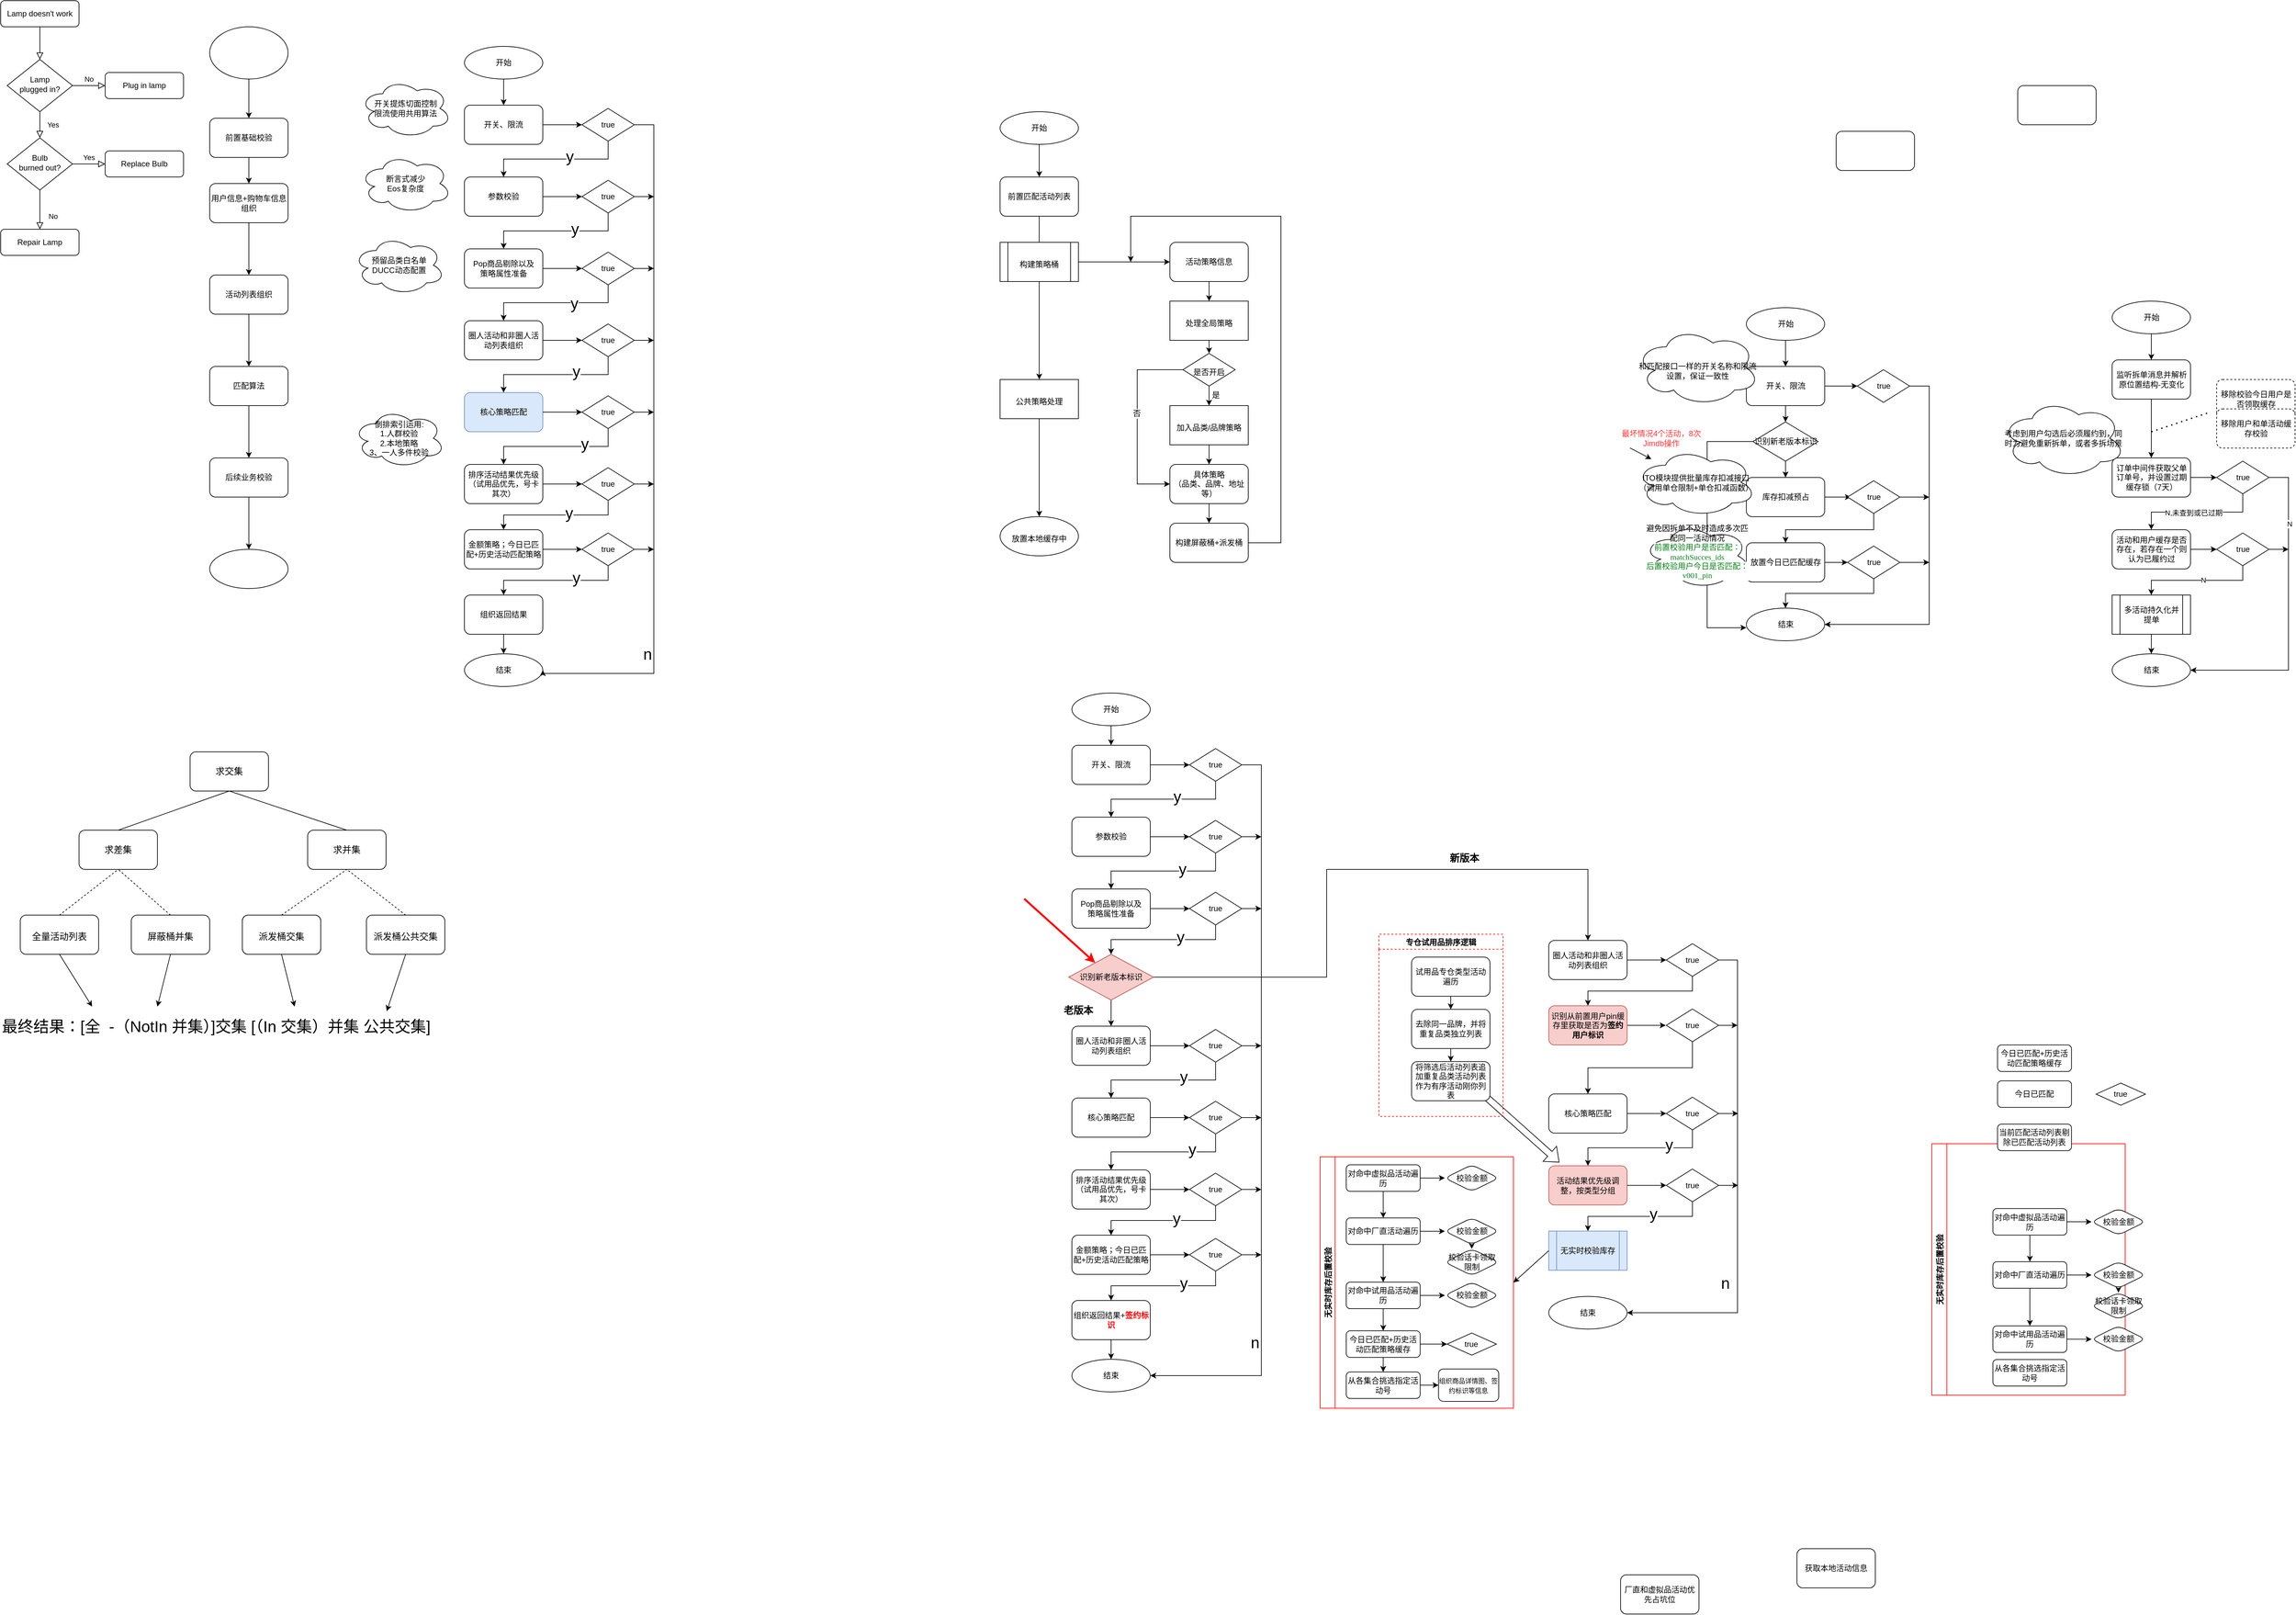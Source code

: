 <mxfile version="17.2.4" type="device"><diagram id="C5RBs43oDa-KdzZeNtuy" name="Page-1"><mxGraphModel dx="1151" dy="710" grid="1" gridSize="10" guides="1" tooltips="1" connect="1" arrows="1" fold="1" page="1" pageScale="1" pageWidth="827" pageHeight="1169" math="0" shadow="0"><root><mxCell id="WIyWlLk6GJQsqaUBKTNV-0"/><mxCell id="WIyWlLk6GJQsqaUBKTNV-1" parent="WIyWlLk6GJQsqaUBKTNV-0"/><mxCell id="WIyWlLk6GJQsqaUBKTNV-2" value="" style="rounded=0;html=1;jettySize=auto;orthogonalLoop=1;fontSize=11;endArrow=block;endFill=0;endSize=8;strokeWidth=1;shadow=0;labelBackgroundColor=none;edgeStyle=orthogonalEdgeStyle;" parent="WIyWlLk6GJQsqaUBKTNV-1" source="WIyWlLk6GJQsqaUBKTNV-3" target="WIyWlLk6GJQsqaUBKTNV-6" edge="1"><mxGeometry relative="1" as="geometry"/></mxCell><mxCell id="WIyWlLk6GJQsqaUBKTNV-3" value="Lamp doesn't work" style="rounded=1;whiteSpace=wrap;html=1;fontSize=12;glass=0;strokeWidth=1;shadow=0;" parent="WIyWlLk6GJQsqaUBKTNV-1" vertex="1"><mxGeometry x="160" y="80" width="120" height="40" as="geometry"/></mxCell><mxCell id="WIyWlLk6GJQsqaUBKTNV-4" value="Yes" style="rounded=0;html=1;jettySize=auto;orthogonalLoop=1;fontSize=11;endArrow=block;endFill=0;endSize=8;strokeWidth=1;shadow=0;labelBackgroundColor=none;edgeStyle=orthogonalEdgeStyle;" parent="WIyWlLk6GJQsqaUBKTNV-1" source="WIyWlLk6GJQsqaUBKTNV-6" target="WIyWlLk6GJQsqaUBKTNV-10" edge="1"><mxGeometry y="20" relative="1" as="geometry"><mxPoint as="offset"/></mxGeometry></mxCell><mxCell id="WIyWlLk6GJQsqaUBKTNV-5" value="No" style="edgeStyle=orthogonalEdgeStyle;rounded=0;html=1;jettySize=auto;orthogonalLoop=1;fontSize=11;endArrow=block;endFill=0;endSize=8;strokeWidth=1;shadow=0;labelBackgroundColor=none;" parent="WIyWlLk6GJQsqaUBKTNV-1" source="WIyWlLk6GJQsqaUBKTNV-6" target="WIyWlLk6GJQsqaUBKTNV-7" edge="1"><mxGeometry y="10" relative="1" as="geometry"><mxPoint as="offset"/></mxGeometry></mxCell><mxCell id="WIyWlLk6GJQsqaUBKTNV-6" value="Lamp&lt;br&gt;plugged in?" style="rhombus;whiteSpace=wrap;html=1;shadow=0;fontFamily=Helvetica;fontSize=12;align=center;strokeWidth=1;spacing=6;spacingTop=-4;" parent="WIyWlLk6GJQsqaUBKTNV-1" vertex="1"><mxGeometry x="170" y="170" width="100" height="80" as="geometry"/></mxCell><mxCell id="WIyWlLk6GJQsqaUBKTNV-7" value="Plug in lamp" style="rounded=1;whiteSpace=wrap;html=1;fontSize=12;glass=0;strokeWidth=1;shadow=0;" parent="WIyWlLk6GJQsqaUBKTNV-1" vertex="1"><mxGeometry x="320" y="190" width="120" height="40" as="geometry"/></mxCell><mxCell id="WIyWlLk6GJQsqaUBKTNV-8" value="No" style="rounded=0;html=1;jettySize=auto;orthogonalLoop=1;fontSize=11;endArrow=block;endFill=0;endSize=8;strokeWidth=1;shadow=0;labelBackgroundColor=none;edgeStyle=orthogonalEdgeStyle;" parent="WIyWlLk6GJQsqaUBKTNV-1" source="WIyWlLk6GJQsqaUBKTNV-10" target="WIyWlLk6GJQsqaUBKTNV-11" edge="1"><mxGeometry x="0.333" y="20" relative="1" as="geometry"><mxPoint as="offset"/></mxGeometry></mxCell><mxCell id="WIyWlLk6GJQsqaUBKTNV-9" value="Yes" style="edgeStyle=orthogonalEdgeStyle;rounded=0;html=1;jettySize=auto;orthogonalLoop=1;fontSize=11;endArrow=block;endFill=0;endSize=8;strokeWidth=1;shadow=0;labelBackgroundColor=none;" parent="WIyWlLk6GJQsqaUBKTNV-1" source="WIyWlLk6GJQsqaUBKTNV-10" target="WIyWlLk6GJQsqaUBKTNV-12" edge="1"><mxGeometry y="10" relative="1" as="geometry"><mxPoint as="offset"/></mxGeometry></mxCell><mxCell id="WIyWlLk6GJQsqaUBKTNV-10" value="Bulb&lt;br&gt;burned out?" style="rhombus;whiteSpace=wrap;html=1;shadow=0;fontFamily=Helvetica;fontSize=12;align=center;strokeWidth=1;spacing=6;spacingTop=-4;" parent="WIyWlLk6GJQsqaUBKTNV-1" vertex="1"><mxGeometry x="170" y="290" width="100" height="80" as="geometry"/></mxCell><mxCell id="WIyWlLk6GJQsqaUBKTNV-11" value="Repair Lamp" style="rounded=1;whiteSpace=wrap;html=1;fontSize=12;glass=0;strokeWidth=1;shadow=0;" parent="WIyWlLk6GJQsqaUBKTNV-1" vertex="1"><mxGeometry x="160" y="430" width="120" height="40" as="geometry"/></mxCell><mxCell id="WIyWlLk6GJQsqaUBKTNV-12" value="Replace Bulb" style="rounded=1;whiteSpace=wrap;html=1;fontSize=12;glass=0;strokeWidth=1;shadow=0;" parent="WIyWlLk6GJQsqaUBKTNV-1" vertex="1"><mxGeometry x="320" y="310" width="120" height="40" as="geometry"/></mxCell><mxCell id="EtTzFfA409eL5udyBwHU-35" value="" style="edgeStyle=orthogonalEdgeStyle;rounded=0;orthogonalLoop=1;jettySize=auto;html=1;" parent="WIyWlLk6GJQsqaUBKTNV-1" source="EtTzFfA409eL5udyBwHU-0" target="EtTzFfA409eL5udyBwHU-24" edge="1"><mxGeometry relative="1" as="geometry"/></mxCell><mxCell id="EtTzFfA409eL5udyBwHU-0" value="" style="ellipse;whiteSpace=wrap;html=1;" parent="WIyWlLk6GJQsqaUBKTNV-1" vertex="1"><mxGeometry x="480" y="120" width="120" height="80" as="geometry"/></mxCell><mxCell id="EtTzFfA409eL5udyBwHU-119" value="" style="edgeStyle=none;rounded=0;orthogonalLoop=1;jettySize=auto;html=1;fontSize=24;" parent="WIyWlLk6GJQsqaUBKTNV-1" source="EtTzFfA409eL5udyBwHU-21" edge="1"><mxGeometry relative="1" as="geometry"><mxPoint x="1750" y="510.0" as="targetPoint"/></mxGeometry></mxCell><mxCell id="EtTzFfA409eL5udyBwHU-21" value="前置匹配活动列表" style="rounded=1;whiteSpace=wrap;html=1;" parent="WIyWlLk6GJQsqaUBKTNV-1" vertex="1"><mxGeometry x="1690" y="350" width="120" height="60" as="geometry"/></mxCell><mxCell id="EtTzFfA409eL5udyBwHU-26" value="" style="edgeStyle=orthogonalEdgeStyle;rounded=0;orthogonalLoop=1;jettySize=auto;html=1;" parent="WIyWlLk6GJQsqaUBKTNV-1" source="EtTzFfA409eL5udyBwHU-24" target="EtTzFfA409eL5udyBwHU-25" edge="1"><mxGeometry relative="1" as="geometry"/></mxCell><mxCell id="EtTzFfA409eL5udyBwHU-24" value="前置基础校验" style="rounded=1;whiteSpace=wrap;html=1;" parent="WIyWlLk6GJQsqaUBKTNV-1" vertex="1"><mxGeometry x="480" y="260" width="120" height="60" as="geometry"/></mxCell><mxCell id="EtTzFfA409eL5udyBwHU-28" value="" style="edgeStyle=orthogonalEdgeStyle;rounded=0;orthogonalLoop=1;jettySize=auto;html=1;" parent="WIyWlLk6GJQsqaUBKTNV-1" source="EtTzFfA409eL5udyBwHU-25" target="EtTzFfA409eL5udyBwHU-27" edge="1"><mxGeometry relative="1" as="geometry"/></mxCell><mxCell id="EtTzFfA409eL5udyBwHU-25" value="用户信息+购物车信息组织" style="whiteSpace=wrap;html=1;rounded=1;" parent="WIyWlLk6GJQsqaUBKTNV-1" vertex="1"><mxGeometry x="480" y="360" width="120" height="60" as="geometry"/></mxCell><mxCell id="EtTzFfA409eL5udyBwHU-30" value="" style="edgeStyle=orthogonalEdgeStyle;rounded=0;orthogonalLoop=1;jettySize=auto;html=1;" parent="WIyWlLk6GJQsqaUBKTNV-1" source="EtTzFfA409eL5udyBwHU-27" target="EtTzFfA409eL5udyBwHU-29" edge="1"><mxGeometry relative="1" as="geometry"/></mxCell><mxCell id="EtTzFfA409eL5udyBwHU-27" value="活动列表组织" style="whiteSpace=wrap;html=1;rounded=1;" parent="WIyWlLk6GJQsqaUBKTNV-1" vertex="1"><mxGeometry x="480" y="500" width="120" height="60" as="geometry"/></mxCell><mxCell id="EtTzFfA409eL5udyBwHU-32" value="" style="edgeStyle=orthogonalEdgeStyle;rounded=0;orthogonalLoop=1;jettySize=auto;html=1;" parent="WIyWlLk6GJQsqaUBKTNV-1" source="EtTzFfA409eL5udyBwHU-29" target="EtTzFfA409eL5udyBwHU-31" edge="1"><mxGeometry relative="1" as="geometry"/></mxCell><mxCell id="EtTzFfA409eL5udyBwHU-29" value="匹配算法" style="whiteSpace=wrap;html=1;rounded=1;" parent="WIyWlLk6GJQsqaUBKTNV-1" vertex="1"><mxGeometry x="480" y="640" width="120" height="60" as="geometry"/></mxCell><mxCell id="EtTzFfA409eL5udyBwHU-34" value="" style="edgeStyle=orthogonalEdgeStyle;rounded=0;orthogonalLoop=1;jettySize=auto;html=1;" parent="WIyWlLk6GJQsqaUBKTNV-1" source="EtTzFfA409eL5udyBwHU-31" target="EtTzFfA409eL5udyBwHU-33" edge="1"><mxGeometry relative="1" as="geometry"/></mxCell><mxCell id="EtTzFfA409eL5udyBwHU-31" value="后续业务校验" style="whiteSpace=wrap;html=1;rounded=1;" parent="WIyWlLk6GJQsqaUBKTNV-1" vertex="1"><mxGeometry x="480" y="780" width="120" height="60" as="geometry"/></mxCell><mxCell id="EtTzFfA409eL5udyBwHU-33" value="" style="ellipse;whiteSpace=wrap;html=1;rounded=1;" parent="WIyWlLk6GJQsqaUBKTNV-1" vertex="1"><mxGeometry x="480" y="920" width="120" height="60" as="geometry"/></mxCell><mxCell id="EtTzFfA409eL5udyBwHU-115" value="" style="group" parent="WIyWlLk6GJQsqaUBKTNV-1" vertex="1" connectable="0"><mxGeometry x="700" y="150" width="460" height="980" as="geometry"/></mxCell><mxCell id="EtTzFfA409eL5udyBwHU-2" value="开始" style="ellipse;whiteSpace=wrap;html=1;" parent="EtTzFfA409eL5udyBwHU-115" vertex="1"><mxGeometry x="170" width="120" height="50" as="geometry"/></mxCell><mxCell id="EtTzFfA409eL5udyBwHU-3" value="开关、限流" style="rounded=1;whiteSpace=wrap;html=1;" parent="EtTzFfA409eL5udyBwHU-115" vertex="1"><mxGeometry x="170" y="90" width="120" height="60" as="geometry"/></mxCell><mxCell id="EtTzFfA409eL5udyBwHU-114" style="edgeStyle=none;rounded=0;orthogonalLoop=1;jettySize=auto;html=1;entryX=0.5;entryY=0;entryDx=0;entryDy=0;fontSize=24;" parent="EtTzFfA409eL5udyBwHU-115" source="EtTzFfA409eL5udyBwHU-2" target="EtTzFfA409eL5udyBwHU-3" edge="1"><mxGeometry relative="1" as="geometry"/></mxCell><mxCell id="EtTzFfA409eL5udyBwHU-4" value="参数校验" style="rounded=1;whiteSpace=wrap;html=1;" parent="EtTzFfA409eL5udyBwHU-115" vertex="1"><mxGeometry x="170" y="200" width="120" height="60" as="geometry"/></mxCell><mxCell id="EtTzFfA409eL5udyBwHU-5" value="Pop商品剔除以及&lt;br&gt;策略属性准备" style="rounded=1;whiteSpace=wrap;html=1;" parent="EtTzFfA409eL5udyBwHU-115" vertex="1"><mxGeometry x="170" y="310" width="120" height="60" as="geometry"/></mxCell><mxCell id="EtTzFfA409eL5udyBwHU-6" value="圈人活动和非圈人活动列表组织" style="rounded=1;whiteSpace=wrap;html=1;" parent="EtTzFfA409eL5udyBwHU-115" vertex="1"><mxGeometry x="170" y="420" width="120" height="60" as="geometry"/></mxCell><mxCell id="EtTzFfA409eL5udyBwHU-7" value="核心策略匹配" style="rounded=1;whiteSpace=wrap;html=1;fillColor=#dae8fc;strokeColor=#6c8ebf;" parent="EtTzFfA409eL5udyBwHU-115" vertex="1"><mxGeometry x="170" y="530" width="120" height="60" as="geometry"/></mxCell><mxCell id="EtTzFfA409eL5udyBwHU-8" value="排序活动结果优先级（试用品优先，号卡其次）" style="rounded=1;whiteSpace=wrap;html=1;" parent="EtTzFfA409eL5udyBwHU-115" vertex="1"><mxGeometry x="170" y="640" width="120" height="60" as="geometry"/></mxCell><mxCell id="EtTzFfA409eL5udyBwHU-9" value="金额策略；今日已匹配+历史活动匹配策略" style="rounded=1;whiteSpace=wrap;html=1;" parent="EtTzFfA409eL5udyBwHU-115" vertex="1"><mxGeometry x="170" y="740" width="120" height="60" as="geometry"/></mxCell><mxCell id="EtTzFfA409eL5udyBwHU-11" style="edgeStyle=orthogonalEdgeStyle;rounded=0;orthogonalLoop=1;jettySize=auto;html=1;exitX=0.5;exitY=1;exitDx=0;exitDy=0;" parent="EtTzFfA409eL5udyBwHU-115" source="EtTzFfA409eL5udyBwHU-10" target="EtTzFfA409eL5udyBwHU-4" edge="1"><mxGeometry relative="1" as="geometry"/></mxCell><mxCell id="EtTzFfA409eL5udyBwHU-107" value="y" style="edgeLabel;html=1;align=center;verticalAlign=middle;resizable=0;points=[];fontSize=24;" parent="EtTzFfA409eL5udyBwHU-11" vertex="1" connectable="0"><mxGeometry x="-0.194" y="-4" relative="1" as="geometry"><mxPoint as="offset"/></mxGeometry></mxCell><mxCell id="EtTzFfA409eL5udyBwHU-10" value="true" style="rhombus;whiteSpace=wrap;html=1;" parent="EtTzFfA409eL5udyBwHU-115" vertex="1"><mxGeometry x="350" y="95" width="80" height="50" as="geometry"/></mxCell><mxCell id="EtTzFfA409eL5udyBwHU-12" value="" style="edgeStyle=orthogonalEdgeStyle;rounded=0;orthogonalLoop=1;jettySize=auto;html=1;" parent="EtTzFfA409eL5udyBwHU-115" source="EtTzFfA409eL5udyBwHU-3" target="EtTzFfA409eL5udyBwHU-10" edge="1"><mxGeometry relative="1" as="geometry"/></mxCell><mxCell id="EtTzFfA409eL5udyBwHU-13" value="开关提炼切面控制&lt;br&gt;限流使用共用算法" style="ellipse;shape=cloud;whiteSpace=wrap;html=1;" parent="EtTzFfA409eL5udyBwHU-115" vertex="1"><mxGeometry x="10" y="50" width="140" height="90" as="geometry"/></mxCell><mxCell id="EtTzFfA409eL5udyBwHU-16" value="断言式减少&lt;br&gt;Eos复杂度" style="ellipse;shape=cloud;whiteSpace=wrap;html=1;" parent="EtTzFfA409eL5udyBwHU-115" vertex="1"><mxGeometry x="10" y="165" width="140" height="90" as="geometry"/></mxCell><mxCell id="EtTzFfA409eL5udyBwHU-18" value="预留品类白名单&lt;br&gt;DUCC动态配置" style="ellipse;shape=cloud;whiteSpace=wrap;html=1;" parent="EtTzFfA409eL5udyBwHU-115" vertex="1"><mxGeometry y="290" width="140" height="90" as="geometry"/></mxCell><mxCell id="EtTzFfA409eL5udyBwHU-19" value="倒排索引运用:&lt;br&gt;1.人群校验&lt;br&gt;2.本地策略&lt;br&gt;3、一人多件校验" style="ellipse;shape=cloud;whiteSpace=wrap;html=1;" parent="EtTzFfA409eL5udyBwHU-115" vertex="1"><mxGeometry y="555" width="140" height="90" as="geometry"/></mxCell><mxCell id="EtTzFfA409eL5udyBwHU-46" style="edgeStyle=orthogonalEdgeStyle;rounded=0;orthogonalLoop=1;jettySize=auto;html=1;entryX=0.5;entryY=0;entryDx=0;entryDy=0;exitX=0.5;exitY=1;exitDx=0;exitDy=0;" parent="EtTzFfA409eL5udyBwHU-115" source="EtTzFfA409eL5udyBwHU-39" target="EtTzFfA409eL5udyBwHU-5" edge="1"><mxGeometry relative="1" as="geometry"/></mxCell><mxCell id="EtTzFfA409eL5udyBwHU-106" value="y" style="edgeLabel;html=1;align=center;verticalAlign=middle;resizable=0;points=[];fontSize=24;" parent="EtTzFfA409eL5udyBwHU-46" vertex="1" connectable="0"><mxGeometry x="-0.272" y="1" relative="1" as="geometry"><mxPoint y="-4" as="offset"/></mxGeometry></mxCell><mxCell id="EtTzFfA409eL5udyBwHU-64" style="edgeStyle=orthogonalEdgeStyle;rounded=0;orthogonalLoop=1;jettySize=auto;html=1;" parent="EtTzFfA409eL5udyBwHU-115" source="EtTzFfA409eL5udyBwHU-39" edge="1"><mxGeometry relative="1" as="geometry"><mxPoint x="460.0" y="230.0" as="targetPoint"/></mxGeometry></mxCell><mxCell id="EtTzFfA409eL5udyBwHU-39" value="true" style="rhombus;whiteSpace=wrap;html=1;" parent="EtTzFfA409eL5udyBwHU-115" vertex="1"><mxGeometry x="350" y="205" width="80" height="50" as="geometry"/></mxCell><mxCell id="EtTzFfA409eL5udyBwHU-45" value="" style="edgeStyle=orthogonalEdgeStyle;rounded=0;orthogonalLoop=1;jettySize=auto;html=1;" parent="EtTzFfA409eL5udyBwHU-115" source="EtTzFfA409eL5udyBwHU-4" target="EtTzFfA409eL5udyBwHU-39" edge="1"><mxGeometry relative="1" as="geometry"/></mxCell><mxCell id="EtTzFfA409eL5udyBwHU-49" style="edgeStyle=orthogonalEdgeStyle;rounded=0;orthogonalLoop=1;jettySize=auto;html=1;entryX=0.5;entryY=0;entryDx=0;entryDy=0;exitX=0.5;exitY=1;exitDx=0;exitDy=0;" parent="EtTzFfA409eL5udyBwHU-115" source="EtTzFfA409eL5udyBwHU-40" target="EtTzFfA409eL5udyBwHU-6" edge="1"><mxGeometry relative="1" as="geometry"/></mxCell><mxCell id="EtTzFfA409eL5udyBwHU-108" value="y" style="edgeLabel;html=1;align=center;verticalAlign=middle;resizable=0;points=[];fontSize=24;" parent="EtTzFfA409eL5udyBwHU-49" vertex="1" connectable="0"><mxGeometry x="-0.256" y="1" relative="1" as="geometry"><mxPoint as="offset"/></mxGeometry></mxCell><mxCell id="EtTzFfA409eL5udyBwHU-65" style="edgeStyle=orthogonalEdgeStyle;rounded=0;orthogonalLoop=1;jettySize=auto;html=1;" parent="EtTzFfA409eL5udyBwHU-115" source="EtTzFfA409eL5udyBwHU-40" edge="1"><mxGeometry relative="1" as="geometry"><mxPoint x="460.0" y="340.0" as="targetPoint"/></mxGeometry></mxCell><mxCell id="EtTzFfA409eL5udyBwHU-40" value="true" style="rhombus;whiteSpace=wrap;html=1;" parent="EtTzFfA409eL5udyBwHU-115" vertex="1"><mxGeometry x="350" y="315" width="80" height="50" as="geometry"/></mxCell><mxCell id="EtTzFfA409eL5udyBwHU-47" value="" style="edgeStyle=orthogonalEdgeStyle;rounded=0;orthogonalLoop=1;jettySize=auto;html=1;" parent="EtTzFfA409eL5udyBwHU-115" source="EtTzFfA409eL5udyBwHU-5" target="EtTzFfA409eL5udyBwHU-40" edge="1"><mxGeometry relative="1" as="geometry"/></mxCell><mxCell id="EtTzFfA409eL5udyBwHU-51" style="edgeStyle=orthogonalEdgeStyle;rounded=0;orthogonalLoop=1;jettySize=auto;html=1;entryX=0.5;entryY=0;entryDx=0;entryDy=0;exitX=0.5;exitY=1;exitDx=0;exitDy=0;" parent="EtTzFfA409eL5udyBwHU-115" source="EtTzFfA409eL5udyBwHU-41" target="EtTzFfA409eL5udyBwHU-7" edge="1"><mxGeometry relative="1" as="geometry"/></mxCell><mxCell id="EtTzFfA409eL5udyBwHU-109" value="y" style="edgeLabel;html=1;align=center;verticalAlign=middle;resizable=0;points=[];fontSize=24;" parent="EtTzFfA409eL5udyBwHU-51" vertex="1" connectable="0"><mxGeometry x="-0.287" y="-6" relative="1" as="geometry"><mxPoint y="1" as="offset"/></mxGeometry></mxCell><mxCell id="EtTzFfA409eL5udyBwHU-66" style="edgeStyle=orthogonalEdgeStyle;rounded=0;orthogonalLoop=1;jettySize=auto;html=1;" parent="EtTzFfA409eL5udyBwHU-115" source="EtTzFfA409eL5udyBwHU-41" edge="1"><mxGeometry relative="1" as="geometry"><mxPoint x="460.0" y="450.0" as="targetPoint"/></mxGeometry></mxCell><mxCell id="EtTzFfA409eL5udyBwHU-41" value="true" style="rhombus;whiteSpace=wrap;html=1;" parent="EtTzFfA409eL5udyBwHU-115" vertex="1"><mxGeometry x="350" y="425" width="80" height="50" as="geometry"/></mxCell><mxCell id="EtTzFfA409eL5udyBwHU-50" style="edgeStyle=orthogonalEdgeStyle;rounded=0;orthogonalLoop=1;jettySize=auto;html=1;" parent="EtTzFfA409eL5udyBwHU-115" source="EtTzFfA409eL5udyBwHU-6" target="EtTzFfA409eL5udyBwHU-41" edge="1"><mxGeometry relative="1" as="geometry"/></mxCell><mxCell id="EtTzFfA409eL5udyBwHU-53" style="edgeStyle=orthogonalEdgeStyle;rounded=0;orthogonalLoop=1;jettySize=auto;html=1;entryX=0.5;entryY=0;entryDx=0;entryDy=0;exitX=0.5;exitY=1;exitDx=0;exitDy=0;" parent="EtTzFfA409eL5udyBwHU-115" source="EtTzFfA409eL5udyBwHU-42" target="EtTzFfA409eL5udyBwHU-8" edge="1"><mxGeometry relative="1" as="geometry"/></mxCell><mxCell id="EtTzFfA409eL5udyBwHU-110" value="y" style="edgeLabel;html=1;align=center;verticalAlign=middle;resizable=0;points=[];fontSize=24;" parent="EtTzFfA409eL5udyBwHU-53" vertex="1" connectable="0"><mxGeometry x="-0.411" y="-1" relative="1" as="geometry"><mxPoint y="-3" as="offset"/></mxGeometry></mxCell><mxCell id="EtTzFfA409eL5udyBwHU-67" style="edgeStyle=orthogonalEdgeStyle;rounded=0;orthogonalLoop=1;jettySize=auto;html=1;" parent="EtTzFfA409eL5udyBwHU-115" source="EtTzFfA409eL5udyBwHU-42" edge="1"><mxGeometry relative="1" as="geometry"><mxPoint x="460.0" y="560" as="targetPoint"/></mxGeometry></mxCell><mxCell id="EtTzFfA409eL5udyBwHU-42" value="true" style="rhombus;whiteSpace=wrap;html=1;" parent="EtTzFfA409eL5udyBwHU-115" vertex="1"><mxGeometry x="350" y="535" width="80" height="50" as="geometry"/></mxCell><mxCell id="EtTzFfA409eL5udyBwHU-52" style="edgeStyle=orthogonalEdgeStyle;rounded=0;orthogonalLoop=1;jettySize=auto;html=1;" parent="EtTzFfA409eL5udyBwHU-115" source="EtTzFfA409eL5udyBwHU-7" target="EtTzFfA409eL5udyBwHU-42" edge="1"><mxGeometry relative="1" as="geometry"/></mxCell><mxCell id="EtTzFfA409eL5udyBwHU-55" style="edgeStyle=orthogonalEdgeStyle;rounded=0;orthogonalLoop=1;jettySize=auto;html=1;exitX=0.5;exitY=1;exitDx=0;exitDy=0;" parent="EtTzFfA409eL5udyBwHU-115" source="EtTzFfA409eL5udyBwHU-43" target="EtTzFfA409eL5udyBwHU-9" edge="1"><mxGeometry relative="1" as="geometry"/></mxCell><mxCell id="EtTzFfA409eL5udyBwHU-111" value="y" style="edgeLabel;html=1;align=center;verticalAlign=middle;resizable=0;points=[];fontSize=24;" parent="EtTzFfA409eL5udyBwHU-55" vertex="1" connectable="0"><mxGeometry x="-0.188" y="3" relative="1" as="geometry"><mxPoint y="-6" as="offset"/></mxGeometry></mxCell><mxCell id="EtTzFfA409eL5udyBwHU-68" style="edgeStyle=orthogonalEdgeStyle;rounded=0;orthogonalLoop=1;jettySize=auto;html=1;" parent="EtTzFfA409eL5udyBwHU-115" source="EtTzFfA409eL5udyBwHU-43" edge="1"><mxGeometry relative="1" as="geometry"><mxPoint x="460.0" y="670" as="targetPoint"/></mxGeometry></mxCell><mxCell id="EtTzFfA409eL5udyBwHU-43" value="true" style="rhombus;whiteSpace=wrap;html=1;" parent="EtTzFfA409eL5udyBwHU-115" vertex="1"><mxGeometry x="350" y="645" width="80" height="50" as="geometry"/></mxCell><mxCell id="EtTzFfA409eL5udyBwHU-54" style="edgeStyle=orthogonalEdgeStyle;rounded=0;orthogonalLoop=1;jettySize=auto;html=1;entryX=0;entryY=0.5;entryDx=0;entryDy=0;" parent="EtTzFfA409eL5udyBwHU-115" source="EtTzFfA409eL5udyBwHU-8" target="EtTzFfA409eL5udyBwHU-43" edge="1"><mxGeometry relative="1" as="geometry"/></mxCell><mxCell id="EtTzFfA409eL5udyBwHU-57" value="结束" style="ellipse;whiteSpace=wrap;html=1;" parent="EtTzFfA409eL5udyBwHU-115" vertex="1"><mxGeometry x="170" y="930" width="120" height="50" as="geometry"/></mxCell><mxCell id="EtTzFfA409eL5udyBwHU-63" style="edgeStyle=orthogonalEdgeStyle;rounded=0;orthogonalLoop=1;jettySize=auto;html=1;entryX=1;entryY=0.5;entryDx=0;entryDy=0;" parent="EtTzFfA409eL5udyBwHU-115" source="EtTzFfA409eL5udyBwHU-10" target="EtTzFfA409eL5udyBwHU-57" edge="1"><mxGeometry relative="1" as="geometry"><mxPoint x="400" y="1000" as="targetPoint"/><Array as="points"><mxPoint x="460" y="120"/><mxPoint x="460" y="960"/><mxPoint x="290" y="960"/></Array></mxGeometry></mxCell><mxCell id="EtTzFfA409eL5udyBwHU-113" value="n" style="edgeLabel;html=1;align=center;verticalAlign=middle;resizable=0;points=[];fontSize=24;" parent="EtTzFfA409eL5udyBwHU-63" vertex="1" connectable="0"><mxGeometry x="0.634" y="-4" relative="1" as="geometry"><mxPoint x="-6" y="-13" as="offset"/></mxGeometry></mxCell><mxCell id="EtTzFfA409eL5udyBwHU-61" value="" style="edgeStyle=orthogonalEdgeStyle;rounded=0;orthogonalLoop=1;jettySize=auto;html=1;" parent="EtTzFfA409eL5udyBwHU-115" source="EtTzFfA409eL5udyBwHU-59" target="EtTzFfA409eL5udyBwHU-57" edge="1"><mxGeometry relative="1" as="geometry"/></mxCell><mxCell id="EtTzFfA409eL5udyBwHU-59" value="组织返回结果" style="rounded=1;whiteSpace=wrap;html=1;" parent="EtTzFfA409eL5udyBwHU-115" vertex="1"><mxGeometry x="170" y="840" width="120" height="60" as="geometry"/></mxCell><mxCell id="EtTzFfA409eL5udyBwHU-74" style="edgeStyle=orthogonalEdgeStyle;rounded=0;orthogonalLoop=1;jettySize=auto;html=1;exitX=0.5;exitY=1;exitDx=0;exitDy=0;" parent="EtTzFfA409eL5udyBwHU-115" source="EtTzFfA409eL5udyBwHU-72" target="EtTzFfA409eL5udyBwHU-59" edge="1"><mxGeometry relative="1" as="geometry"/></mxCell><mxCell id="EtTzFfA409eL5udyBwHU-112" value="y" style="edgeLabel;html=1;align=center;verticalAlign=middle;resizable=0;points=[];fontSize=24;" parent="EtTzFfA409eL5udyBwHU-74" vertex="1" connectable="0"><mxGeometry x="-0.301" y="-4" relative="1" as="geometry"><mxPoint as="offset"/></mxGeometry></mxCell><mxCell id="EtTzFfA409eL5udyBwHU-76" style="edgeStyle=orthogonalEdgeStyle;rounded=0;orthogonalLoop=1;jettySize=auto;html=1;" parent="EtTzFfA409eL5udyBwHU-115" source="EtTzFfA409eL5udyBwHU-72" edge="1"><mxGeometry relative="1" as="geometry"><mxPoint x="460" y="770" as="targetPoint"/></mxGeometry></mxCell><mxCell id="EtTzFfA409eL5udyBwHU-72" value="true" style="rhombus;whiteSpace=wrap;html=1;" parent="EtTzFfA409eL5udyBwHU-115" vertex="1"><mxGeometry x="350" y="745" width="80" height="50" as="geometry"/></mxCell><mxCell id="EtTzFfA409eL5udyBwHU-73" style="edgeStyle=orthogonalEdgeStyle;rounded=0;orthogonalLoop=1;jettySize=auto;html=1;exitX=1;exitY=0.5;exitDx=0;exitDy=0;entryX=0;entryY=0.5;entryDx=0;entryDy=0;" parent="EtTzFfA409eL5udyBwHU-115" source="EtTzFfA409eL5udyBwHU-9" target="EtTzFfA409eL5udyBwHU-72" edge="1"><mxGeometry relative="1" as="geometry"/></mxCell><mxCell id="EtTzFfA409eL5udyBwHU-116" value="" style="group" parent="WIyWlLk6GJQsqaUBKTNV-1" vertex="1" connectable="0"><mxGeometry x="160" y="1230" width="720" height="430" as="geometry"/></mxCell><mxCell id="EtTzFfA409eL5udyBwHU-77" value="&lt;font&gt;&lt;span style=&quot;text-align: center&quot;&gt;&lt;font style=&quot;font-size: 24px&quot;&gt;最终结果：&lt;/font&gt;&lt;/span&gt;&lt;span style=&quot;font-size: 24px&quot;&gt;[全&amp;nbsp; -（NotIn 并集）]交集 [（In 交集）并集 公共交集]&lt;/span&gt;&lt;/font&gt;" style="text;whiteSpace=wrap;html=1;" parent="EtTzFfA409eL5udyBwHU-116" vertex="1"><mxGeometry y="400" width="720" height="30" as="geometry"/></mxCell><mxCell id="EtTzFfA409eL5udyBwHU-78" value="&lt;font style=&quot;font-size: 14px&quot;&gt;屏蔽桶并集&lt;/font&gt;" style="rounded=1;whiteSpace=wrap;html=1;fontSize=24;" parent="EtTzFfA409eL5udyBwHU-116" vertex="1"><mxGeometry x="200" y="250" width="120" height="60" as="geometry"/></mxCell><mxCell id="EtTzFfA409eL5udyBwHU-79" value="" style="endArrow=classic;html=1;rounded=0;fontSize=24;exitX=0.5;exitY=1;exitDx=0;exitDy=0;" parent="EtTzFfA409eL5udyBwHU-116" source="EtTzFfA409eL5udyBwHU-78" edge="1"><mxGeometry width="50" height="50" relative="1" as="geometry"><mxPoint x="470" y="230" as="sourcePoint"/><mxPoint x="240" y="390" as="targetPoint"/></mxGeometry></mxCell><mxCell id="EtTzFfA409eL5udyBwHU-80" value="派发桶交集" style="rounded=1;whiteSpace=wrap;html=1;fontSize=24;" parent="EtTzFfA409eL5udyBwHU-116" vertex="1"><mxGeometry x="370" y="250" width="120" height="60" as="geometry"/></mxCell><mxCell id="EtTzFfA409eL5udyBwHU-81" value="" style="endArrow=classic;html=1;rounded=0;fontSize=24;exitX=0.5;exitY=1;exitDx=0;exitDy=0;" parent="EtTzFfA409eL5udyBwHU-116" source="EtTzFfA409eL5udyBwHU-80" edge="1"><mxGeometry width="50" height="50" relative="1" as="geometry"><mxPoint x="470" y="230" as="sourcePoint"/><mxPoint x="450" y="390" as="targetPoint"/></mxGeometry></mxCell><mxCell id="EtTzFfA409eL5udyBwHU-82" value="&lt;font style=&quot;font-size: 14px&quot;&gt;派发桶公共交集&lt;/font&gt;" style="rounded=1;whiteSpace=wrap;html=1;fontSize=24;" parent="EtTzFfA409eL5udyBwHU-116" vertex="1"><mxGeometry x="560" y="250" width="120" height="60" as="geometry"/></mxCell><mxCell id="EtTzFfA409eL5udyBwHU-83" value="" style="endArrow=classic;html=1;rounded=0;fontSize=24;entryX=0.821;entryY=-0.1;entryDx=0;entryDy=0;entryPerimeter=0;exitX=0.5;exitY=1;exitDx=0;exitDy=0;" parent="EtTzFfA409eL5udyBwHU-116" source="EtTzFfA409eL5udyBwHU-82" target="EtTzFfA409eL5udyBwHU-77" edge="1"><mxGeometry width="50" height="50" relative="1" as="geometry"><mxPoint x="470" y="230" as="sourcePoint"/><mxPoint x="520" y="180" as="targetPoint"/></mxGeometry></mxCell><mxCell id="EtTzFfA409eL5udyBwHU-84" value="&lt;font style=&quot;font-size: 14px&quot;&gt;全量活动列表&lt;/font&gt;" style="rounded=1;whiteSpace=wrap;html=1;fontSize=24;" parent="EtTzFfA409eL5udyBwHU-116" vertex="1"><mxGeometry x="30" y="250" width="120" height="60" as="geometry"/></mxCell><mxCell id="EtTzFfA409eL5udyBwHU-85" value="" style="endArrow=classic;html=1;rounded=0;fontSize=24;exitX=0.5;exitY=1;exitDx=0;exitDy=0;" parent="EtTzFfA409eL5udyBwHU-116" source="EtTzFfA409eL5udyBwHU-84" edge="1"><mxGeometry width="50" height="50" relative="1" as="geometry"><mxPoint x="470" y="230" as="sourcePoint"/><mxPoint x="140" y="390" as="targetPoint"/></mxGeometry></mxCell><mxCell id="EtTzFfA409eL5udyBwHU-86" value="派发桶交集" style="rounded=1;whiteSpace=wrap;html=1;fontSize=24;" parent="EtTzFfA409eL5udyBwHU-116" vertex="1"><mxGeometry x="370" y="250" width="120" height="60" as="geometry"/></mxCell><mxCell id="EtTzFfA409eL5udyBwHU-87" value="&lt;font style=&quot;font-size: 14px&quot;&gt;派发桶交集&lt;/font&gt;" style="rounded=1;whiteSpace=wrap;html=1;fontSize=24;" parent="EtTzFfA409eL5udyBwHU-116" vertex="1"><mxGeometry x="370" y="250" width="120" height="60" as="geometry"/></mxCell><mxCell id="EtTzFfA409eL5udyBwHU-88" value="求差集" style="rounded=1;whiteSpace=wrap;html=1;fontSize=14;" parent="EtTzFfA409eL5udyBwHU-116" vertex="1"><mxGeometry x="120" y="120" width="120" height="60" as="geometry"/></mxCell><mxCell id="EtTzFfA409eL5udyBwHU-89" value="求并集" style="rounded=1;whiteSpace=wrap;html=1;fontSize=14;" parent="EtTzFfA409eL5udyBwHU-116" vertex="1"><mxGeometry x="470" y="120" width="120" height="60" as="geometry"/></mxCell><mxCell id="EtTzFfA409eL5udyBwHU-90" value="求交集" style="rounded=1;whiteSpace=wrap;html=1;fontSize=14;" parent="EtTzFfA409eL5udyBwHU-116" vertex="1"><mxGeometry x="290" width="120" height="60" as="geometry"/></mxCell><mxCell id="EtTzFfA409eL5udyBwHU-97" value="" style="endArrow=none;dashed=1;html=1;rounded=0;fontSize=14;exitX=0.5;exitY=0;exitDx=0;exitDy=0;entryX=0.5;entryY=1;entryDx=0;entryDy=0;" parent="EtTzFfA409eL5udyBwHU-116" source="EtTzFfA409eL5udyBwHU-87" target="EtTzFfA409eL5udyBwHU-89" edge="1"><mxGeometry width="50" height="50" relative="1" as="geometry"><mxPoint x="470" y="230" as="sourcePoint"/><mxPoint x="520" y="180" as="targetPoint"/></mxGeometry></mxCell><mxCell id="EtTzFfA409eL5udyBwHU-98" value="" style="endArrow=none;dashed=1;html=1;rounded=0;fontSize=14;entryX=0.5;entryY=1;entryDx=0;entryDy=0;exitX=0.5;exitY=0;exitDx=0;exitDy=0;" parent="EtTzFfA409eL5udyBwHU-116" source="EtTzFfA409eL5udyBwHU-84" target="EtTzFfA409eL5udyBwHU-88" edge="1"><mxGeometry width="50" height="50" relative="1" as="geometry"><mxPoint x="480" y="240" as="sourcePoint"/><mxPoint x="530" y="190" as="targetPoint"/></mxGeometry></mxCell><mxCell id="EtTzFfA409eL5udyBwHU-99" value="" style="endArrow=none;dashed=1;html=1;rounded=0;fontSize=14;exitX=0.5;exitY=0;exitDx=0;exitDy=0;entryX=0.5;entryY=1;entryDx=0;entryDy=0;" parent="EtTzFfA409eL5udyBwHU-116" source="EtTzFfA409eL5udyBwHU-82" target="EtTzFfA409eL5udyBwHU-89" edge="1"><mxGeometry width="50" height="50" relative="1" as="geometry"><mxPoint x="440" y="260" as="sourcePoint"/><mxPoint x="540" y="190" as="targetPoint"/></mxGeometry></mxCell><mxCell id="EtTzFfA409eL5udyBwHU-100" value="" style="endArrow=none;dashed=1;html=1;rounded=0;fontSize=14;exitX=0.5;exitY=0;exitDx=0;exitDy=0;entryX=0.5;entryY=1;entryDx=0;entryDy=0;" parent="EtTzFfA409eL5udyBwHU-116" source="EtTzFfA409eL5udyBwHU-78" target="EtTzFfA409eL5udyBwHU-88" edge="1"><mxGeometry width="50" height="50" relative="1" as="geometry"><mxPoint x="630" y="260" as="sourcePoint"/><mxPoint x="730" y="150" as="targetPoint"/></mxGeometry></mxCell><mxCell id="EtTzFfA409eL5udyBwHU-102" value="" style="endArrow=none;html=1;rounded=0;fontSize=14;entryX=0.5;entryY=1;entryDx=0;entryDy=0;exitX=0.5;exitY=0;exitDx=0;exitDy=0;" parent="EtTzFfA409eL5udyBwHU-116" source="EtTzFfA409eL5udyBwHU-89" target="EtTzFfA409eL5udyBwHU-90" edge="1"><mxGeometry width="50" height="50" relative="1" as="geometry"><mxPoint x="470" y="230" as="sourcePoint"/><mxPoint x="520" y="180" as="targetPoint"/></mxGeometry></mxCell><mxCell id="EtTzFfA409eL5udyBwHU-103" value="" style="endArrow=none;html=1;rounded=0;fontSize=14;exitX=0.5;exitY=0;exitDx=0;exitDy=0;" parent="EtTzFfA409eL5udyBwHU-116" source="EtTzFfA409eL5udyBwHU-88" edge="1"><mxGeometry width="50" height="50" relative="1" as="geometry"><mxPoint x="540" y="130" as="sourcePoint"/><mxPoint x="350" y="60" as="targetPoint"/></mxGeometry></mxCell><mxCell id="EtTzFfA409eL5udyBwHU-145" style="edgeStyle=orthogonalEdgeStyle;rounded=0;orthogonalLoop=1;jettySize=auto;html=1;exitX=0.5;exitY=1;exitDx=0;exitDy=0;entryX=0.5;entryY=0;entryDx=0;entryDy=0;fontSize=12;" parent="WIyWlLk6GJQsqaUBKTNV-1" source="EtTzFfA409eL5udyBwHU-117" target="EtTzFfA409eL5udyBwHU-21" edge="1"><mxGeometry relative="1" as="geometry"/></mxCell><mxCell id="EtTzFfA409eL5udyBwHU-117" value="开始" style="ellipse;whiteSpace=wrap;html=1;" parent="WIyWlLk6GJQsqaUBKTNV-1" vertex="1"><mxGeometry x="1690" y="250" width="120" height="50" as="geometry"/></mxCell><mxCell id="EtTzFfA409eL5udyBwHU-136" value="" style="edgeStyle=orthogonalEdgeStyle;rounded=0;orthogonalLoop=1;jettySize=auto;html=1;fontSize=12;" parent="WIyWlLk6GJQsqaUBKTNV-1" source="EtTzFfA409eL5udyBwHU-121" target="EtTzFfA409eL5udyBwHU-135" edge="1"><mxGeometry relative="1" as="geometry"/></mxCell><mxCell id="EtTzFfA409eL5udyBwHU-143" style="edgeStyle=orthogonalEdgeStyle;rounded=0;orthogonalLoop=1;jettySize=auto;html=1;exitX=1;exitY=0.5;exitDx=0;exitDy=0;entryX=0;entryY=0.5;entryDx=0;entryDy=0;fontSize=12;" parent="WIyWlLk6GJQsqaUBKTNV-1" source="EtTzFfA409eL5udyBwHU-121" target="EtTzFfA409eL5udyBwHU-141" edge="1"><mxGeometry relative="1" as="geometry"/></mxCell><mxCell id="EtTzFfA409eL5udyBwHU-121" value="&lt;font style=&quot;font-size: 12px&quot;&gt;构建策略桶&lt;/font&gt;" style="shape=process;whiteSpace=wrap;html=1;backgroundOutline=1;fontSize=24;" parent="WIyWlLk6GJQsqaUBKTNV-1" vertex="1"><mxGeometry x="1690" y="450" width="120" height="60" as="geometry"/></mxCell><mxCell id="EtTzFfA409eL5udyBwHU-125" value="" style="edgeStyle=none;rounded=0;orthogonalLoop=1;jettySize=auto;html=1;fontSize=24;" parent="WIyWlLk6GJQsqaUBKTNV-1" source="EtTzFfA409eL5udyBwHU-122" target="EtTzFfA409eL5udyBwHU-124" edge="1"><mxGeometry relative="1" as="geometry"/></mxCell><mxCell id="EtTzFfA409eL5udyBwHU-122" value="&lt;font style=&quot;font-size: 12px&quot;&gt;处理全局策略&lt;/font&gt;" style="whiteSpace=wrap;html=1;fontSize=24;" parent="WIyWlLk6GJQsqaUBKTNV-1" vertex="1"><mxGeometry x="1950" y="540" width="120" height="60" as="geometry"/></mxCell><mxCell id="EtTzFfA409eL5udyBwHU-127" value="&lt;font style=&quot;font-size: 12px&quot;&gt;是&lt;/font&gt;" style="edgeStyle=none;rounded=0;orthogonalLoop=1;jettySize=auto;html=1;fontSize=24;" parent="WIyWlLk6GJQsqaUBKTNV-1" source="EtTzFfA409eL5udyBwHU-124" target="EtTzFfA409eL5udyBwHU-126" edge="1"><mxGeometry x="-0.333" y="10" relative="1" as="geometry"><mxPoint as="offset"/></mxGeometry></mxCell><mxCell id="EtTzFfA409eL5udyBwHU-139" style="edgeStyle=orthogonalEdgeStyle;rounded=0;orthogonalLoop=1;jettySize=auto;html=1;entryX=0;entryY=0.5;entryDx=0;entryDy=0;fontSize=12;exitX=0;exitY=0.5;exitDx=0;exitDy=0;" parent="WIyWlLk6GJQsqaUBKTNV-1" source="EtTzFfA409eL5udyBwHU-124" target="EtTzFfA409eL5udyBwHU-130" edge="1"><mxGeometry relative="1" as="geometry"><Array as="points"><mxPoint x="1900" y="645"/><mxPoint x="1900" y="820"/></Array></mxGeometry></mxCell><mxCell id="EtTzFfA409eL5udyBwHU-146" value="否" style="edgeLabel;html=1;align=center;verticalAlign=middle;resizable=0;points=[];fontSize=12;" parent="EtTzFfA409eL5udyBwHU-139" vertex="1" connectable="0"><mxGeometry x="-0.075" y="-1" relative="1" as="geometry"><mxPoint as="offset"/></mxGeometry></mxCell><mxCell id="EtTzFfA409eL5udyBwHU-124" value="&lt;font style=&quot;font-size: 12px&quot;&gt;是否开启&lt;/font&gt;" style="rhombus;whiteSpace=wrap;html=1;fontSize=24;" parent="WIyWlLk6GJQsqaUBKTNV-1" vertex="1"><mxGeometry x="1970" y="620" width="80" height="50" as="geometry"/></mxCell><mxCell id="EtTzFfA409eL5udyBwHU-133" style="edgeStyle=none;rounded=0;orthogonalLoop=1;jettySize=auto;html=1;entryX=0.5;entryY=0;entryDx=0;entryDy=0;fontSize=12;" parent="WIyWlLk6GJQsqaUBKTNV-1" source="EtTzFfA409eL5udyBwHU-126" target="EtTzFfA409eL5udyBwHU-130" edge="1"><mxGeometry relative="1" as="geometry"/></mxCell><mxCell id="EtTzFfA409eL5udyBwHU-126" value="&lt;font style=&quot;font-size: 12px&quot;&gt;加入品类/品牌策略&lt;/font&gt;" style="whiteSpace=wrap;html=1;fontSize=24;" parent="WIyWlLk6GJQsqaUBKTNV-1" vertex="1"><mxGeometry x="1950" y="700" width="120" height="60" as="geometry"/></mxCell><mxCell id="EtTzFfA409eL5udyBwHU-132" value="" style="edgeStyle=none;rounded=0;orthogonalLoop=1;jettySize=auto;html=1;fontSize=12;" parent="WIyWlLk6GJQsqaUBKTNV-1" source="EtTzFfA409eL5udyBwHU-130" edge="1"><mxGeometry relative="1" as="geometry"><mxPoint x="2010" y="880" as="targetPoint"/></mxGeometry></mxCell><mxCell id="EtTzFfA409eL5udyBwHU-134" style="edgeStyle=orthogonalEdgeStyle;rounded=0;orthogonalLoop=1;jettySize=auto;html=1;fontSize=12;exitX=1;exitY=0.5;exitDx=0;exitDy=0;" parent="WIyWlLk6GJQsqaUBKTNV-1" source="EtTzFfA409eL5udyBwHU-140" edge="1"><mxGeometry relative="1" as="geometry"><mxPoint x="1890" y="480" as="targetPoint"/><Array as="points"><mxPoint x="2120" y="910"/><mxPoint x="2120" y="410"/><mxPoint x="1890" y="410"/></Array></mxGeometry></mxCell><mxCell id="EtTzFfA409eL5udyBwHU-130" value="具体策略&lt;br&gt;（品类、品牌、地址等）" style="rounded=1;whiteSpace=wrap;html=1;fontSize=12;" parent="WIyWlLk6GJQsqaUBKTNV-1" vertex="1"><mxGeometry x="1950" y="790" width="120" height="60" as="geometry"/></mxCell><mxCell id="EtTzFfA409eL5udyBwHU-138" value="" style="edgeStyle=orthogonalEdgeStyle;rounded=0;orthogonalLoop=1;jettySize=auto;html=1;fontSize=12;" parent="WIyWlLk6GJQsqaUBKTNV-1" source="EtTzFfA409eL5udyBwHU-135" target="EtTzFfA409eL5udyBwHU-137" edge="1"><mxGeometry relative="1" as="geometry"/></mxCell><mxCell id="EtTzFfA409eL5udyBwHU-135" value="&lt;font style=&quot;font-size: 12px&quot;&gt;公共策略处理&lt;/font&gt;" style="whiteSpace=wrap;html=1;fontSize=24;" parent="WIyWlLk6GJQsqaUBKTNV-1" vertex="1"><mxGeometry x="1690" y="660" width="120" height="60" as="geometry"/></mxCell><mxCell id="EtTzFfA409eL5udyBwHU-137" value="&lt;font style=&quot;font-size: 12px&quot;&gt;放置本地缓存中&lt;/font&gt;" style="ellipse;whiteSpace=wrap;html=1;fontSize=24;" parent="WIyWlLk6GJQsqaUBKTNV-1" vertex="1"><mxGeometry x="1690" y="870" width="120" height="60" as="geometry"/></mxCell><mxCell id="EtTzFfA409eL5udyBwHU-140" value="构建屏蔽桶+派发桶" style="rounded=1;whiteSpace=wrap;html=1;fontSize=12;" parent="WIyWlLk6GJQsqaUBKTNV-1" vertex="1"><mxGeometry x="1950" y="880" width="120" height="60" as="geometry"/></mxCell><mxCell id="EtTzFfA409eL5udyBwHU-144" style="edgeStyle=orthogonalEdgeStyle;rounded=0;orthogonalLoop=1;jettySize=auto;html=1;entryX=0.5;entryY=0;entryDx=0;entryDy=0;fontSize=12;" parent="WIyWlLk6GJQsqaUBKTNV-1" source="EtTzFfA409eL5udyBwHU-141" target="EtTzFfA409eL5udyBwHU-122" edge="1"><mxGeometry relative="1" as="geometry"/></mxCell><mxCell id="EtTzFfA409eL5udyBwHU-141" value="活动策略信息" style="rounded=1;whiteSpace=wrap;html=1;fontSize=12;" parent="WIyWlLk6GJQsqaUBKTNV-1" vertex="1"><mxGeometry x="1950" y="450" width="120" height="60" as="geometry"/></mxCell><mxCell id="YiYIdPv26ytTkgqDM7bd-0" value="开始" style="ellipse;whiteSpace=wrap;html=1;" vertex="1" parent="WIyWlLk6GJQsqaUBKTNV-1"><mxGeometry x="1800" y="1140" width="120" height="50" as="geometry"/></mxCell><mxCell id="YiYIdPv26ytTkgqDM7bd-1" value="开关、限流" style="rounded=1;whiteSpace=wrap;html=1;" vertex="1" parent="WIyWlLk6GJQsqaUBKTNV-1"><mxGeometry x="1800" y="1220" width="120" height="60" as="geometry"/></mxCell><mxCell id="YiYIdPv26ytTkgqDM7bd-2" style="edgeStyle=none;rounded=0;orthogonalLoop=1;jettySize=auto;html=1;entryX=0.5;entryY=0;entryDx=0;entryDy=0;fontSize=24;" edge="1" parent="WIyWlLk6GJQsqaUBKTNV-1" source="YiYIdPv26ytTkgqDM7bd-0" target="YiYIdPv26ytTkgqDM7bd-1"><mxGeometry relative="1" as="geometry"/></mxCell><mxCell id="YiYIdPv26ytTkgqDM7bd-3" value="参数校验" style="rounded=1;whiteSpace=wrap;html=1;" vertex="1" parent="WIyWlLk6GJQsqaUBKTNV-1"><mxGeometry x="1800" y="1330" width="120" height="60" as="geometry"/></mxCell><mxCell id="YiYIdPv26ytTkgqDM7bd-4" value="Pop商品剔除以及&lt;br&gt;策略属性准备" style="rounded=1;whiteSpace=wrap;html=1;" vertex="1" parent="WIyWlLk6GJQsqaUBKTNV-1"><mxGeometry x="1800" y="1440" width="120" height="60" as="geometry"/></mxCell><mxCell id="YiYIdPv26ytTkgqDM7bd-5" value="圈人活动和非圈人活动列表组织" style="rounded=1;whiteSpace=wrap;html=1;" vertex="1" parent="WIyWlLk6GJQsqaUBKTNV-1"><mxGeometry x="1800" y="1650" width="120" height="60" as="geometry"/></mxCell><mxCell id="YiYIdPv26ytTkgqDM7bd-6" value="核心策略匹配" style="rounded=1;whiteSpace=wrap;html=1;" vertex="1" parent="WIyWlLk6GJQsqaUBKTNV-1"><mxGeometry x="1800" y="1760" width="120" height="60" as="geometry"/></mxCell><mxCell id="YiYIdPv26ytTkgqDM7bd-7" value="排序活动结果优先级（试用品优先，号卡其次）" style="rounded=1;whiteSpace=wrap;html=1;" vertex="1" parent="WIyWlLk6GJQsqaUBKTNV-1"><mxGeometry x="1800" y="1870" width="120" height="60" as="geometry"/></mxCell><mxCell id="YiYIdPv26ytTkgqDM7bd-8" value="金额策略；今日已匹配+历史活动匹配策略" style="rounded=1;whiteSpace=wrap;html=1;" vertex="1" parent="WIyWlLk6GJQsqaUBKTNV-1"><mxGeometry x="1800" y="1970" width="120" height="60" as="geometry"/></mxCell><mxCell id="YiYIdPv26ytTkgqDM7bd-9" style="edgeStyle=orthogonalEdgeStyle;rounded=0;orthogonalLoop=1;jettySize=auto;html=1;exitX=0.5;exitY=1;exitDx=0;exitDy=0;" edge="1" parent="WIyWlLk6GJQsqaUBKTNV-1" source="YiYIdPv26ytTkgqDM7bd-11" target="YiYIdPv26ytTkgqDM7bd-3"><mxGeometry relative="1" as="geometry"/></mxCell><mxCell id="YiYIdPv26ytTkgqDM7bd-10" value="y" style="edgeLabel;html=1;align=center;verticalAlign=middle;resizable=0;points=[];fontSize=24;" vertex="1" connectable="0" parent="YiYIdPv26ytTkgqDM7bd-9"><mxGeometry x="-0.194" y="-4" relative="1" as="geometry"><mxPoint as="offset"/></mxGeometry></mxCell><mxCell id="YiYIdPv26ytTkgqDM7bd-11" value="true" style="rhombus;whiteSpace=wrap;html=1;" vertex="1" parent="WIyWlLk6GJQsqaUBKTNV-1"><mxGeometry x="1980" y="1225" width="80" height="50" as="geometry"/></mxCell><mxCell id="YiYIdPv26ytTkgqDM7bd-12" value="" style="edgeStyle=orthogonalEdgeStyle;rounded=0;orthogonalLoop=1;jettySize=auto;html=1;" edge="1" parent="WIyWlLk6GJQsqaUBKTNV-1" source="YiYIdPv26ytTkgqDM7bd-1" target="YiYIdPv26ytTkgqDM7bd-11"><mxGeometry relative="1" as="geometry"/></mxCell><mxCell id="YiYIdPv26ytTkgqDM7bd-13" style="edgeStyle=orthogonalEdgeStyle;rounded=0;orthogonalLoop=1;jettySize=auto;html=1;entryX=0.5;entryY=0;entryDx=0;entryDy=0;exitX=0.5;exitY=1;exitDx=0;exitDy=0;" edge="1" parent="WIyWlLk6GJQsqaUBKTNV-1" source="YiYIdPv26ytTkgqDM7bd-16" target="YiYIdPv26ytTkgqDM7bd-4"><mxGeometry relative="1" as="geometry"/></mxCell><mxCell id="YiYIdPv26ytTkgqDM7bd-14" value="y" style="edgeLabel;html=1;align=center;verticalAlign=middle;resizable=0;points=[];fontSize=24;" vertex="1" connectable="0" parent="YiYIdPv26ytTkgqDM7bd-13"><mxGeometry x="-0.272" y="1" relative="1" as="geometry"><mxPoint y="-4" as="offset"/></mxGeometry></mxCell><mxCell id="YiYIdPv26ytTkgqDM7bd-15" style="edgeStyle=orthogonalEdgeStyle;rounded=0;orthogonalLoop=1;jettySize=auto;html=1;" edge="1" parent="WIyWlLk6GJQsqaUBKTNV-1" source="YiYIdPv26ytTkgqDM7bd-16"><mxGeometry relative="1" as="geometry"><mxPoint x="2090" y="1360" as="targetPoint"/></mxGeometry></mxCell><mxCell id="YiYIdPv26ytTkgqDM7bd-16" value="true" style="rhombus;whiteSpace=wrap;html=1;" vertex="1" parent="WIyWlLk6GJQsqaUBKTNV-1"><mxGeometry x="1980" y="1335" width="80" height="50" as="geometry"/></mxCell><mxCell id="YiYIdPv26ytTkgqDM7bd-17" value="" style="edgeStyle=orthogonalEdgeStyle;rounded=0;orthogonalLoop=1;jettySize=auto;html=1;" edge="1" parent="WIyWlLk6GJQsqaUBKTNV-1" source="YiYIdPv26ytTkgqDM7bd-3" target="YiYIdPv26ytTkgqDM7bd-16"><mxGeometry relative="1" as="geometry"/></mxCell><mxCell id="YiYIdPv26ytTkgqDM7bd-18" style="edgeStyle=orthogonalEdgeStyle;rounded=0;orthogonalLoop=1;jettySize=auto;html=1;entryX=0.5;entryY=0;entryDx=0;entryDy=0;exitX=0.5;exitY=1;exitDx=0;exitDy=0;" edge="1" parent="WIyWlLk6GJQsqaUBKTNV-1" source="YiYIdPv26ytTkgqDM7bd-21" target="YiYIdPv26ytTkgqDM7bd-78"><mxGeometry relative="1" as="geometry"/></mxCell><mxCell id="YiYIdPv26ytTkgqDM7bd-19" value="y" style="edgeLabel;html=1;align=center;verticalAlign=middle;resizable=0;points=[];fontSize=24;" vertex="1" connectable="0" parent="YiYIdPv26ytTkgqDM7bd-18"><mxGeometry x="-0.256" y="1" relative="1" as="geometry"><mxPoint y="-5" as="offset"/></mxGeometry></mxCell><mxCell id="YiYIdPv26ytTkgqDM7bd-20" style="edgeStyle=orthogonalEdgeStyle;rounded=0;orthogonalLoop=1;jettySize=auto;html=1;" edge="1" parent="WIyWlLk6GJQsqaUBKTNV-1" source="YiYIdPv26ytTkgqDM7bd-21"><mxGeometry relative="1" as="geometry"><mxPoint x="2090" y="1470" as="targetPoint"/></mxGeometry></mxCell><mxCell id="YiYIdPv26ytTkgqDM7bd-21" value="true" style="rhombus;whiteSpace=wrap;html=1;" vertex="1" parent="WIyWlLk6GJQsqaUBKTNV-1"><mxGeometry x="1980" y="1445" width="80" height="50" as="geometry"/></mxCell><mxCell id="YiYIdPv26ytTkgqDM7bd-22" value="" style="edgeStyle=orthogonalEdgeStyle;rounded=0;orthogonalLoop=1;jettySize=auto;html=1;" edge="1" parent="WIyWlLk6GJQsqaUBKTNV-1" source="YiYIdPv26ytTkgqDM7bd-4" target="YiYIdPv26ytTkgqDM7bd-21"><mxGeometry relative="1" as="geometry"/></mxCell><mxCell id="YiYIdPv26ytTkgqDM7bd-23" style="edgeStyle=orthogonalEdgeStyle;rounded=0;orthogonalLoop=1;jettySize=auto;html=1;entryX=0.5;entryY=0;entryDx=0;entryDy=0;exitX=0.5;exitY=1;exitDx=0;exitDy=0;" edge="1" parent="WIyWlLk6GJQsqaUBKTNV-1" source="YiYIdPv26ytTkgqDM7bd-26" target="YiYIdPv26ytTkgqDM7bd-6"><mxGeometry relative="1" as="geometry"/></mxCell><mxCell id="YiYIdPv26ytTkgqDM7bd-24" value="y" style="edgeLabel;html=1;align=center;verticalAlign=middle;resizable=0;points=[];fontSize=24;" vertex="1" connectable="0" parent="YiYIdPv26ytTkgqDM7bd-23"><mxGeometry x="-0.287" y="-6" relative="1" as="geometry"><mxPoint y="1" as="offset"/></mxGeometry></mxCell><mxCell id="YiYIdPv26ytTkgqDM7bd-25" style="edgeStyle=orthogonalEdgeStyle;rounded=0;orthogonalLoop=1;jettySize=auto;html=1;" edge="1" parent="WIyWlLk6GJQsqaUBKTNV-1" source="YiYIdPv26ytTkgqDM7bd-26"><mxGeometry relative="1" as="geometry"><mxPoint x="2090" y="1680" as="targetPoint"/></mxGeometry></mxCell><mxCell id="YiYIdPv26ytTkgqDM7bd-26" value="true" style="rhombus;whiteSpace=wrap;html=1;" vertex="1" parent="WIyWlLk6GJQsqaUBKTNV-1"><mxGeometry x="1980" y="1655" width="80" height="50" as="geometry"/></mxCell><mxCell id="YiYIdPv26ytTkgqDM7bd-27" style="edgeStyle=orthogonalEdgeStyle;rounded=0;orthogonalLoop=1;jettySize=auto;html=1;" edge="1" parent="WIyWlLk6GJQsqaUBKTNV-1" source="YiYIdPv26ytTkgqDM7bd-5" target="YiYIdPv26ytTkgqDM7bd-26"><mxGeometry relative="1" as="geometry"/></mxCell><mxCell id="YiYIdPv26ytTkgqDM7bd-28" style="edgeStyle=orthogonalEdgeStyle;rounded=0;orthogonalLoop=1;jettySize=auto;html=1;entryX=0.5;entryY=0;entryDx=0;entryDy=0;exitX=0.5;exitY=1;exitDx=0;exitDy=0;" edge="1" parent="WIyWlLk6GJQsqaUBKTNV-1" source="YiYIdPv26ytTkgqDM7bd-31" target="YiYIdPv26ytTkgqDM7bd-7"><mxGeometry relative="1" as="geometry"/></mxCell><mxCell id="YiYIdPv26ytTkgqDM7bd-29" value="y" style="edgeLabel;html=1;align=center;verticalAlign=middle;resizable=0;points=[];fontSize=24;" vertex="1" connectable="0" parent="YiYIdPv26ytTkgqDM7bd-28"><mxGeometry x="-0.411" y="-1" relative="1" as="geometry"><mxPoint y="-3" as="offset"/></mxGeometry></mxCell><mxCell id="YiYIdPv26ytTkgqDM7bd-30" style="edgeStyle=orthogonalEdgeStyle;rounded=0;orthogonalLoop=1;jettySize=auto;html=1;" edge="1" parent="WIyWlLk6GJQsqaUBKTNV-1" source="YiYIdPv26ytTkgqDM7bd-31"><mxGeometry relative="1" as="geometry"><mxPoint x="2090" y="1790" as="targetPoint"/></mxGeometry></mxCell><mxCell id="YiYIdPv26ytTkgqDM7bd-31" value="true" style="rhombus;whiteSpace=wrap;html=1;" vertex="1" parent="WIyWlLk6GJQsqaUBKTNV-1"><mxGeometry x="1980" y="1765" width="80" height="50" as="geometry"/></mxCell><mxCell id="YiYIdPv26ytTkgqDM7bd-32" style="edgeStyle=orthogonalEdgeStyle;rounded=0;orthogonalLoop=1;jettySize=auto;html=1;" edge="1" parent="WIyWlLk6GJQsqaUBKTNV-1" source="YiYIdPv26ytTkgqDM7bd-6" target="YiYIdPv26ytTkgqDM7bd-31"><mxGeometry relative="1" as="geometry"/></mxCell><mxCell id="YiYIdPv26ytTkgqDM7bd-33" style="edgeStyle=orthogonalEdgeStyle;rounded=0;orthogonalLoop=1;jettySize=auto;html=1;exitX=0.5;exitY=1;exitDx=0;exitDy=0;" edge="1" parent="WIyWlLk6GJQsqaUBKTNV-1" source="YiYIdPv26ytTkgqDM7bd-36" target="YiYIdPv26ytTkgqDM7bd-8"><mxGeometry relative="1" as="geometry"/></mxCell><mxCell id="YiYIdPv26ytTkgqDM7bd-34" value="y" style="edgeLabel;html=1;align=center;verticalAlign=middle;resizable=0;points=[];fontSize=24;" vertex="1" connectable="0" parent="YiYIdPv26ytTkgqDM7bd-33"><mxGeometry x="-0.188" y="3" relative="1" as="geometry"><mxPoint y="-6" as="offset"/></mxGeometry></mxCell><mxCell id="YiYIdPv26ytTkgqDM7bd-35" style="edgeStyle=orthogonalEdgeStyle;rounded=0;orthogonalLoop=1;jettySize=auto;html=1;" edge="1" parent="WIyWlLk6GJQsqaUBKTNV-1" source="YiYIdPv26ytTkgqDM7bd-36"><mxGeometry relative="1" as="geometry"><mxPoint x="2090" y="1900" as="targetPoint"/></mxGeometry></mxCell><mxCell id="YiYIdPv26ytTkgqDM7bd-36" value="true" style="rhombus;whiteSpace=wrap;html=1;" vertex="1" parent="WIyWlLk6GJQsqaUBKTNV-1"><mxGeometry x="1980" y="1875" width="80" height="50" as="geometry"/></mxCell><mxCell id="YiYIdPv26ytTkgqDM7bd-37" style="edgeStyle=orthogonalEdgeStyle;rounded=0;orthogonalLoop=1;jettySize=auto;html=1;entryX=0;entryY=0.5;entryDx=0;entryDy=0;" edge="1" parent="WIyWlLk6GJQsqaUBKTNV-1" source="YiYIdPv26ytTkgqDM7bd-7" target="YiYIdPv26ytTkgqDM7bd-36"><mxGeometry relative="1" as="geometry"/></mxCell><mxCell id="YiYIdPv26ytTkgqDM7bd-38" value="结束" style="ellipse;whiteSpace=wrap;html=1;" vertex="1" parent="WIyWlLk6GJQsqaUBKTNV-1"><mxGeometry x="1800" y="2160" width="120" height="50" as="geometry"/></mxCell><mxCell id="YiYIdPv26ytTkgqDM7bd-39" style="edgeStyle=orthogonalEdgeStyle;rounded=0;orthogonalLoop=1;jettySize=auto;html=1;entryX=1;entryY=0.5;entryDx=0;entryDy=0;exitX=1;exitY=0.5;exitDx=0;exitDy=0;" edge="1" parent="WIyWlLk6GJQsqaUBKTNV-1" source="YiYIdPv26ytTkgqDM7bd-11" target="YiYIdPv26ytTkgqDM7bd-38"><mxGeometry relative="1" as="geometry"><mxPoint x="1330" y="2080" as="targetPoint"/><Array as="points"><mxPoint x="2090" y="1250"/><mxPoint x="2090" y="2185"/></Array></mxGeometry></mxCell><mxCell id="YiYIdPv26ytTkgqDM7bd-40" value="n" style="edgeLabel;html=1;align=center;verticalAlign=middle;resizable=0;points=[];fontSize=24;" vertex="1" connectable="0" parent="YiYIdPv26ytTkgqDM7bd-39"><mxGeometry x="0.634" y="-4" relative="1" as="geometry"><mxPoint x="-6" y="-13" as="offset"/></mxGeometry></mxCell><mxCell id="YiYIdPv26ytTkgqDM7bd-41" value="" style="edgeStyle=orthogonalEdgeStyle;rounded=0;orthogonalLoop=1;jettySize=auto;html=1;" edge="1" parent="WIyWlLk6GJQsqaUBKTNV-1" source="YiYIdPv26ytTkgqDM7bd-42" target="YiYIdPv26ytTkgqDM7bd-38"><mxGeometry relative="1" as="geometry"/></mxCell><mxCell id="YiYIdPv26ytTkgqDM7bd-42" value="组织返回结果+&lt;b&gt;&lt;font color=&quot;#ff0000&quot;&gt;签约标识&lt;/font&gt;&lt;/b&gt;" style="rounded=1;whiteSpace=wrap;html=1;" vertex="1" parent="WIyWlLk6GJQsqaUBKTNV-1"><mxGeometry x="1800" y="2070" width="120" height="60" as="geometry"/></mxCell><mxCell id="YiYIdPv26ytTkgqDM7bd-43" style="edgeStyle=orthogonalEdgeStyle;rounded=0;orthogonalLoop=1;jettySize=auto;html=1;exitX=0.5;exitY=1;exitDx=0;exitDy=0;" edge="1" parent="WIyWlLk6GJQsqaUBKTNV-1" source="YiYIdPv26ytTkgqDM7bd-46" target="YiYIdPv26ytTkgqDM7bd-42"><mxGeometry relative="1" as="geometry"/></mxCell><mxCell id="YiYIdPv26ytTkgqDM7bd-44" value="y" style="edgeLabel;html=1;align=center;verticalAlign=middle;resizable=0;points=[];fontSize=24;" vertex="1" connectable="0" parent="YiYIdPv26ytTkgqDM7bd-43"><mxGeometry x="-0.301" y="-4" relative="1" as="geometry"><mxPoint as="offset"/></mxGeometry></mxCell><mxCell id="YiYIdPv26ytTkgqDM7bd-45" style="edgeStyle=orthogonalEdgeStyle;rounded=0;orthogonalLoop=1;jettySize=auto;html=1;" edge="1" parent="WIyWlLk6GJQsqaUBKTNV-1" source="YiYIdPv26ytTkgqDM7bd-46"><mxGeometry relative="1" as="geometry"><mxPoint x="2090" y="2000" as="targetPoint"/></mxGeometry></mxCell><mxCell id="YiYIdPv26ytTkgqDM7bd-46" value="true" style="rhombus;whiteSpace=wrap;html=1;" vertex="1" parent="WIyWlLk6GJQsqaUBKTNV-1"><mxGeometry x="1980" y="1975" width="80" height="50" as="geometry"/></mxCell><mxCell id="YiYIdPv26ytTkgqDM7bd-47" style="edgeStyle=orthogonalEdgeStyle;rounded=0;orthogonalLoop=1;jettySize=auto;html=1;exitX=1;exitY=0.5;exitDx=0;exitDy=0;entryX=0;entryY=0.5;entryDx=0;entryDy=0;" edge="1" parent="WIyWlLk6GJQsqaUBKTNV-1" source="YiYIdPv26ytTkgqDM7bd-8" target="YiYIdPv26ytTkgqDM7bd-46"><mxGeometry relative="1" as="geometry"/></mxCell><mxCell id="YiYIdPv26ytTkgqDM7bd-48" value="圈人活动和非圈人活动列表组织" style="rounded=1;whiteSpace=wrap;html=1;" vertex="1" parent="WIyWlLk6GJQsqaUBKTNV-1"><mxGeometry x="2530" y="1518.74" width="120" height="60" as="geometry"/></mxCell><mxCell id="YiYIdPv26ytTkgqDM7bd-49" value="核心策略匹配" style="rounded=1;whiteSpace=wrap;html=1;" vertex="1" parent="WIyWlLk6GJQsqaUBKTNV-1"><mxGeometry x="2530" y="1753.74" width="120" height="60" as="geometry"/></mxCell><mxCell id="YiYIdPv26ytTkgqDM7bd-50" value="活动结果优先级调整，按类型分组" style="rounded=1;whiteSpace=wrap;html=1;fillColor=#f8cecc;strokeColor=#b85450;" vertex="1" parent="WIyWlLk6GJQsqaUBKTNV-1"><mxGeometry x="2530" y="1863.74" width="120" height="60" as="geometry"/></mxCell><mxCell id="YiYIdPv26ytTkgqDM7bd-51" value="无实时校验库存" style="shape=process;whiteSpace=wrap;html=1;backgroundOutline=1;fillColor=#dae8fc;strokeColor=#6c8ebf;" vertex="1" parent="WIyWlLk6GJQsqaUBKTNV-1"><mxGeometry x="2530" y="1963.74" width="120" height="60" as="geometry"/></mxCell><mxCell id="YiYIdPv26ytTkgqDM7bd-54" style="edgeStyle=orthogonalEdgeStyle;rounded=0;orthogonalLoop=1;jettySize=auto;html=1;entryX=1;entryY=0.5;entryDx=0;entryDy=0;" edge="1" parent="WIyWlLk6GJQsqaUBKTNV-1" source="YiYIdPv26ytTkgqDM7bd-55" target="YiYIdPv26ytTkgqDM7bd-67"><mxGeometry relative="1" as="geometry"><mxPoint x="2820" y="1673.74" as="targetPoint"/><Array as="points"><mxPoint x="2819" y="1548.74"/><mxPoint x="2819" y="2088.74"/></Array></mxGeometry></mxCell><mxCell id="YiYIdPv26ytTkgqDM7bd-176" style="edgeStyle=orthogonalEdgeStyle;rounded=0;orthogonalLoop=1;jettySize=auto;html=1;exitX=0.5;exitY=1;exitDx=0;exitDy=0;entryX=0.5;entryY=0;entryDx=0;entryDy=0;fontColor=#000000;" edge="1" parent="WIyWlLk6GJQsqaUBKTNV-1" source="YiYIdPv26ytTkgqDM7bd-55" target="YiYIdPv26ytTkgqDM7bd-136"><mxGeometry relative="1" as="geometry"/></mxCell><mxCell id="YiYIdPv26ytTkgqDM7bd-55" value="true" style="rhombus;whiteSpace=wrap;html=1;" vertex="1" parent="WIyWlLk6GJQsqaUBKTNV-1"><mxGeometry x="2710" y="1523.74" width="80" height="50" as="geometry"/></mxCell><mxCell id="YiYIdPv26ytTkgqDM7bd-56" style="edgeStyle=orthogonalEdgeStyle;rounded=0;orthogonalLoop=1;jettySize=auto;html=1;" edge="1" parent="WIyWlLk6GJQsqaUBKTNV-1" source="YiYIdPv26ytTkgqDM7bd-48" target="YiYIdPv26ytTkgqDM7bd-55"><mxGeometry relative="1" as="geometry"/></mxCell><mxCell id="YiYIdPv26ytTkgqDM7bd-57" style="edgeStyle=orthogonalEdgeStyle;rounded=0;orthogonalLoop=1;jettySize=auto;html=1;entryX=0.5;entryY=0;entryDx=0;entryDy=0;exitX=0.5;exitY=1;exitDx=0;exitDy=0;" edge="1" parent="WIyWlLk6GJQsqaUBKTNV-1" source="YiYIdPv26ytTkgqDM7bd-60" target="YiYIdPv26ytTkgqDM7bd-50"><mxGeometry relative="1" as="geometry"/></mxCell><mxCell id="YiYIdPv26ytTkgqDM7bd-58" value="y" style="edgeLabel;html=1;align=center;verticalAlign=middle;resizable=0;points=[];fontSize=24;" vertex="1" connectable="0" parent="YiYIdPv26ytTkgqDM7bd-57"><mxGeometry x="-0.411" y="-1" relative="1" as="geometry"><mxPoint y="-3" as="offset"/></mxGeometry></mxCell><mxCell id="YiYIdPv26ytTkgqDM7bd-59" style="edgeStyle=orthogonalEdgeStyle;rounded=0;orthogonalLoop=1;jettySize=auto;html=1;" edge="1" parent="WIyWlLk6GJQsqaUBKTNV-1" source="YiYIdPv26ytTkgqDM7bd-60"><mxGeometry relative="1" as="geometry"><mxPoint x="2820" y="1783.74" as="targetPoint"/></mxGeometry></mxCell><mxCell id="YiYIdPv26ytTkgqDM7bd-60" value="true" style="rhombus;whiteSpace=wrap;html=1;" vertex="1" parent="WIyWlLk6GJQsqaUBKTNV-1"><mxGeometry x="2710" y="1758.74" width="80" height="50" as="geometry"/></mxCell><mxCell id="YiYIdPv26ytTkgqDM7bd-61" style="edgeStyle=orthogonalEdgeStyle;rounded=0;orthogonalLoop=1;jettySize=auto;html=1;" edge="1" parent="WIyWlLk6GJQsqaUBKTNV-1" source="YiYIdPv26ytTkgqDM7bd-49" target="YiYIdPv26ytTkgqDM7bd-60"><mxGeometry relative="1" as="geometry"/></mxCell><mxCell id="YiYIdPv26ytTkgqDM7bd-62" style="edgeStyle=orthogonalEdgeStyle;rounded=0;orthogonalLoop=1;jettySize=auto;html=1;exitX=0.5;exitY=1;exitDx=0;exitDy=0;" edge="1" parent="WIyWlLk6GJQsqaUBKTNV-1" source="YiYIdPv26ytTkgqDM7bd-65" target="YiYIdPv26ytTkgqDM7bd-51"><mxGeometry relative="1" as="geometry"/></mxCell><mxCell id="YiYIdPv26ytTkgqDM7bd-63" value="y" style="edgeLabel;html=1;align=center;verticalAlign=middle;resizable=0;points=[];fontSize=24;" vertex="1" connectable="0" parent="YiYIdPv26ytTkgqDM7bd-62"><mxGeometry x="-0.188" y="3" relative="1" as="geometry"><mxPoint y="-6" as="offset"/></mxGeometry></mxCell><mxCell id="YiYIdPv26ytTkgqDM7bd-64" style="edgeStyle=orthogonalEdgeStyle;rounded=0;orthogonalLoop=1;jettySize=auto;html=1;" edge="1" parent="WIyWlLk6GJQsqaUBKTNV-1" source="YiYIdPv26ytTkgqDM7bd-65"><mxGeometry relative="1" as="geometry"><mxPoint x="2820" y="1893.74" as="targetPoint"/></mxGeometry></mxCell><mxCell id="YiYIdPv26ytTkgqDM7bd-65" value="true" style="rhombus;whiteSpace=wrap;html=1;" vertex="1" parent="WIyWlLk6GJQsqaUBKTNV-1"><mxGeometry x="2710" y="1868.74" width="80" height="50" as="geometry"/></mxCell><mxCell id="YiYIdPv26ytTkgqDM7bd-66" style="edgeStyle=orthogonalEdgeStyle;rounded=0;orthogonalLoop=1;jettySize=auto;html=1;entryX=0;entryY=0.5;entryDx=0;entryDy=0;" edge="1" parent="WIyWlLk6GJQsqaUBKTNV-1" source="YiYIdPv26ytTkgqDM7bd-50" target="YiYIdPv26ytTkgqDM7bd-65"><mxGeometry relative="1" as="geometry"/></mxCell><mxCell id="YiYIdPv26ytTkgqDM7bd-67" value="结束" style="ellipse;whiteSpace=wrap;html=1;" vertex="1" parent="WIyWlLk6GJQsqaUBKTNV-1"><mxGeometry x="2530" y="2063.74" width="120" height="50" as="geometry"/></mxCell><mxCell id="YiYIdPv26ytTkgqDM7bd-68" value="n" style="edgeLabel;html=1;align=center;verticalAlign=middle;resizable=0;points=[];fontSize=24;" vertex="1" connectable="0" parent="WIyWlLk6GJQsqaUBKTNV-1"><mxGeometry x="2806.5" y="2100.663" as="geometry"><mxPoint x="-7" y="-57" as="offset"/></mxGeometry></mxCell><mxCell id="YiYIdPv26ytTkgqDM7bd-76" value="厂直和虚拟品活动优先占坑位" style="rounded=1;whiteSpace=wrap;html=1;" vertex="1" parent="WIyWlLk6GJQsqaUBKTNV-1"><mxGeometry x="2640" y="2490" width="120" height="60" as="geometry"/></mxCell><mxCell id="YiYIdPv26ytTkgqDM7bd-103" style="edgeStyle=orthogonalEdgeStyle;rounded=0;orthogonalLoop=1;jettySize=auto;html=1;entryX=0;entryY=0.5;entryDx=0;entryDy=0;fontColor=#FF3333;" edge="1" parent="WIyWlLk6GJQsqaUBKTNV-1" source="YiYIdPv26ytTkgqDM7bd-77" target="YiYIdPv26ytTkgqDM7bd-100"><mxGeometry relative="1" as="geometry"/></mxCell><mxCell id="YiYIdPv26ytTkgqDM7bd-77" value="放置今日已匹配缓存" style="rounded=1;whiteSpace=wrap;html=1;" vertex="1" parent="WIyWlLk6GJQsqaUBKTNV-1"><mxGeometry x="2832.5" y="910" width="120" height="60" as="geometry"/></mxCell><mxCell id="YiYIdPv26ytTkgqDM7bd-177" style="edgeStyle=orthogonalEdgeStyle;rounded=0;orthogonalLoop=1;jettySize=auto;html=1;fontColor=#000000;entryX=0.5;entryY=0;entryDx=0;entryDy=0;" edge="1" parent="WIyWlLk6GJQsqaUBKTNV-1" source="YiYIdPv26ytTkgqDM7bd-78" target="YiYIdPv26ytTkgqDM7bd-48"><mxGeometry relative="1" as="geometry"><mxPoint x="2260" y="1390" as="targetPoint"/><Array as="points"><mxPoint x="2190" y="1575"/><mxPoint x="2190" y="1410"/><mxPoint x="2590" y="1410"/></Array></mxGeometry></mxCell><mxCell id="YiYIdPv26ytTkgqDM7bd-190" style="edgeStyle=orthogonalEdgeStyle;rounded=0;orthogonalLoop=1;jettySize=auto;html=1;exitX=0.5;exitY=1;exitDx=0;exitDy=0;entryX=0.5;entryY=0;entryDx=0;entryDy=0;fontSize=15;fontColor=#000000;strokeColor=#000000;strokeWidth=1;" edge="1" parent="WIyWlLk6GJQsqaUBKTNV-1" source="YiYIdPv26ytTkgqDM7bd-78" target="YiYIdPv26ytTkgqDM7bd-5"><mxGeometry relative="1" as="geometry"/></mxCell><mxCell id="YiYIdPv26ytTkgqDM7bd-78" value="&lt;span&gt;识别新老版本标识&lt;/span&gt;" style="rhombus;whiteSpace=wrap;html=1;fillColor=#f8cecc;strokeColor=#b85450;" vertex="1" parent="WIyWlLk6GJQsqaUBKTNV-1"><mxGeometry x="1795" y="1540" width="130" height="70" as="geometry"/></mxCell><mxCell id="YiYIdPv26ytTkgqDM7bd-89" style="edgeStyle=orthogonalEdgeStyle;rounded=0;orthogonalLoop=1;jettySize=auto;html=1;exitX=0.5;exitY=1;exitDx=0;exitDy=0;entryX=0.5;entryY=0;entryDx=0;entryDy=0;" edge="1" parent="WIyWlLk6GJQsqaUBKTNV-1" source="YiYIdPv26ytTkgqDM7bd-79" target="YiYIdPv26ytTkgqDM7bd-80"><mxGeometry relative="1" as="geometry"/></mxCell><mxCell id="YiYIdPv26ytTkgqDM7bd-79" value="开始" style="ellipse;whiteSpace=wrap;html=1;" vertex="1" parent="WIyWlLk6GJQsqaUBKTNV-1"><mxGeometry x="2832.5" y="550" width="120" height="50" as="geometry"/></mxCell><mxCell id="YiYIdPv26ytTkgqDM7bd-83" style="edgeStyle=orthogonalEdgeStyle;rounded=0;orthogonalLoop=1;jettySize=auto;html=1;entryX=0;entryY=0.5;entryDx=0;entryDy=0;" edge="1" parent="WIyWlLk6GJQsqaUBKTNV-1" source="YiYIdPv26ytTkgqDM7bd-80" target="YiYIdPv26ytTkgqDM7bd-82"><mxGeometry relative="1" as="geometry"/></mxCell><mxCell id="YiYIdPv26ytTkgqDM7bd-91" style="edgeStyle=orthogonalEdgeStyle;rounded=0;orthogonalLoop=1;jettySize=auto;html=1;exitX=0.5;exitY=1;exitDx=0;exitDy=0;entryX=0.5;entryY=0;entryDx=0;entryDy=0;" edge="1" parent="WIyWlLk6GJQsqaUBKTNV-1" source="YiYIdPv26ytTkgqDM7bd-80" target="YiYIdPv26ytTkgqDM7bd-85"><mxGeometry relative="1" as="geometry"/></mxCell><mxCell id="YiYIdPv26ytTkgqDM7bd-80" value="&lt;span&gt;开关、限流&lt;br&gt;&lt;/span&gt;" style="rounded=1;whiteSpace=wrap;html=1;" vertex="1" parent="WIyWlLk6GJQsqaUBKTNV-1"><mxGeometry x="2832.5" y="640" width="120" height="60" as="geometry"/></mxCell><mxCell id="YiYIdPv26ytTkgqDM7bd-81" value="结束" style="ellipse;whiteSpace=wrap;html=1;" vertex="1" parent="WIyWlLk6GJQsqaUBKTNV-1"><mxGeometry x="2832.5" y="1010" width="120" height="50" as="geometry"/></mxCell><mxCell id="YiYIdPv26ytTkgqDM7bd-101" style="edgeStyle=orthogonalEdgeStyle;rounded=0;orthogonalLoop=1;jettySize=auto;html=1;entryX=1;entryY=0.5;entryDx=0;entryDy=0;fontColor=#FF3333;" edge="1" parent="WIyWlLk6GJQsqaUBKTNV-1" source="YiYIdPv26ytTkgqDM7bd-82" target="YiYIdPv26ytTkgqDM7bd-81"><mxGeometry relative="1" as="geometry"><Array as="points"><mxPoint x="3112.5" y="670"/><mxPoint x="3112.5" y="1035"/></Array></mxGeometry></mxCell><mxCell id="YiYIdPv26ytTkgqDM7bd-82" value="true" style="rhombus;whiteSpace=wrap;html=1;" vertex="1" parent="WIyWlLk6GJQsqaUBKTNV-1"><mxGeometry x="3002.5" y="645" width="80" height="50" as="geometry"/></mxCell><mxCell id="YiYIdPv26ytTkgqDM7bd-84" value="&lt;br&gt;&lt;span&gt;和匹配接口一样的开关名称和限流设置，保证一致性&lt;/span&gt;" style="ellipse;shape=cloud;whiteSpace=wrap;html=1;" vertex="1" parent="WIyWlLk6GJQsqaUBKTNV-1"><mxGeometry x="2662.5" y="580" width="190" height="120" as="geometry"/></mxCell><mxCell id="YiYIdPv26ytTkgqDM7bd-92" style="edgeStyle=orthogonalEdgeStyle;rounded=0;orthogonalLoop=1;jettySize=auto;html=1;exitX=0;exitY=0.5;exitDx=0;exitDy=0;" edge="1" parent="WIyWlLk6GJQsqaUBKTNV-1" source="YiYIdPv26ytTkgqDM7bd-85"><mxGeometry relative="1" as="geometry"><mxPoint x="2832.5" y="1040" as="targetPoint"/><Array as="points"><mxPoint x="2772.5" y="755"/><mxPoint x="2772.5" y="1040"/></Array></mxGeometry></mxCell><mxCell id="YiYIdPv26ytTkgqDM7bd-95" style="edgeStyle=orthogonalEdgeStyle;rounded=0;orthogonalLoop=1;jettySize=auto;html=1;exitX=0.5;exitY=1;exitDx=0;exitDy=0;entryX=0.5;entryY=0;entryDx=0;entryDy=0;" edge="1" parent="WIyWlLk6GJQsqaUBKTNV-1" source="YiYIdPv26ytTkgqDM7bd-85" target="YiYIdPv26ytTkgqDM7bd-86"><mxGeometry relative="1" as="geometry"/></mxCell><mxCell id="YiYIdPv26ytTkgqDM7bd-85" value="&lt;span&gt;识别新老版本标识&lt;/span&gt;" style="rhombus;whiteSpace=wrap;html=1;" vertex="1" parent="WIyWlLk6GJQsqaUBKTNV-1"><mxGeometry x="2842.5" y="725" width="100" height="60" as="geometry"/></mxCell><mxCell id="YiYIdPv26ytTkgqDM7bd-96" style="edgeStyle=orthogonalEdgeStyle;rounded=0;orthogonalLoop=1;jettySize=auto;html=1;" edge="1" parent="WIyWlLk6GJQsqaUBKTNV-1" source="YiYIdPv26ytTkgqDM7bd-86"><mxGeometry relative="1" as="geometry"><mxPoint x="2992.5" y="840" as="targetPoint"/></mxGeometry></mxCell><mxCell id="YiYIdPv26ytTkgqDM7bd-86" value="库存扣减预占" style="rounded=1;whiteSpace=wrap;html=1;" vertex="1" parent="WIyWlLk6GJQsqaUBKTNV-1"><mxGeometry x="2832.5" y="810" width="120" height="60" as="geometry"/></mxCell><mxCell id="YiYIdPv26ytTkgqDM7bd-87" value="ITO模块提供批量库存扣减接口（调用单仓限制+单仓扣减函数）" style="ellipse;shape=cloud;whiteSpace=wrap;html=1;" vertex="1" parent="WIyWlLk6GJQsqaUBKTNV-1"><mxGeometry x="2662.5" y="765" width="185" height="105" as="geometry"/></mxCell><mxCell id="YiYIdPv26ytTkgqDM7bd-88" value="避免因拆单不及时造成多次匹配同一活动情况&lt;br&gt;&lt;span style=&quot;color: rgb(6 , 125 , 23) ; font-family: &amp;#34;jetbrains mono&amp;#34; ; background-color: rgb(255 , 255 , 255)&quot;&gt;前置校验用户是否匹配：&lt;br&gt;matchSucces_ids&lt;br&gt;后置校验用户今日是否匹配：&lt;/span&gt;&lt;pre style=&quot;box-sizing: content-box ; font-family: , &amp;#34;consolas&amp;#34; , &amp;#34;liberation mono&amp;#34; , &amp;#34;menlo&amp;#34; , &amp;#34;courier&amp;#34; , monospace ; margin-top: 0px ; margin-bottom: 1em ; overflow: auto ; background-color: rgb(255 , 255 , 255)&quot;&gt;&lt;font color=&quot;#067d17&quot; face=&quot;JetBrains Mono&quot; style=&quot;box-sizing: content-box&quot;&gt;v001_pin&lt;/font&gt;&lt;/pre&gt;" style="ellipse;shape=cloud;whiteSpace=wrap;html=1;" vertex="1" parent="WIyWlLk6GJQsqaUBKTNV-1"><mxGeometry x="2675" y="880" width="165" height="100" as="geometry"/></mxCell><mxCell id="YiYIdPv26ytTkgqDM7bd-94" value="" style="endArrow=classic;html=1;rounded=0;exitX=0.169;exitY=0.994;exitDx=0;exitDy=0;exitPerimeter=0;" edge="1" parent="WIyWlLk6GJQsqaUBKTNV-1" source="YiYIdPv26ytTkgqDM7bd-97" target="YiYIdPv26ytTkgqDM7bd-87"><mxGeometry width="50" height="50" relative="1" as="geometry"><mxPoint x="2592.5" y="740" as="sourcePoint"/><mxPoint x="2762.5" y="780" as="targetPoint"/></mxGeometry></mxCell><mxCell id="YiYIdPv26ytTkgqDM7bd-97" value="&lt;font color=&quot;#ff3333&quot;&gt;最坏情况4个活动，8次Jimdb操作&lt;/font&gt;" style="text;html=1;strokeColor=none;fillColor=none;align=center;verticalAlign=middle;whiteSpace=wrap;rounded=0;" vertex="1" parent="WIyWlLk6GJQsqaUBKTNV-1"><mxGeometry x="2630" y="735" width="145" height="30" as="geometry"/></mxCell><mxCell id="YiYIdPv26ytTkgqDM7bd-102" style="edgeStyle=orthogonalEdgeStyle;rounded=0;orthogonalLoop=1;jettySize=auto;html=1;entryX=0.5;entryY=0;entryDx=0;entryDy=0;fontColor=#FF3333;" edge="1" parent="WIyWlLk6GJQsqaUBKTNV-1" source="YiYIdPv26ytTkgqDM7bd-99" target="YiYIdPv26ytTkgqDM7bd-77"><mxGeometry relative="1" as="geometry"><Array as="points"><mxPoint x="3027.5" y="890"/><mxPoint x="2892.5" y="890"/></Array></mxGeometry></mxCell><mxCell id="YiYIdPv26ytTkgqDM7bd-105" style="edgeStyle=orthogonalEdgeStyle;rounded=0;orthogonalLoop=1;jettySize=auto;html=1;fontColor=#FF3333;" edge="1" parent="WIyWlLk6GJQsqaUBKTNV-1" source="YiYIdPv26ytTkgqDM7bd-99"><mxGeometry relative="1" as="geometry"><mxPoint x="3112.5" y="840" as="targetPoint"/></mxGeometry></mxCell><mxCell id="YiYIdPv26ytTkgqDM7bd-99" value="true" style="rhombus;whiteSpace=wrap;html=1;" vertex="1" parent="WIyWlLk6GJQsqaUBKTNV-1"><mxGeometry x="2987.5" y="815" width="80" height="50" as="geometry"/></mxCell><mxCell id="YiYIdPv26ytTkgqDM7bd-104" style="edgeStyle=orthogonalEdgeStyle;rounded=0;orthogonalLoop=1;jettySize=auto;html=1;exitX=0.5;exitY=1;exitDx=0;exitDy=0;entryX=0.5;entryY=0;entryDx=0;entryDy=0;fontColor=#FF3333;" edge="1" parent="WIyWlLk6GJQsqaUBKTNV-1" source="YiYIdPv26ytTkgqDM7bd-100" target="YiYIdPv26ytTkgqDM7bd-81"><mxGeometry relative="1" as="geometry"/></mxCell><mxCell id="YiYIdPv26ytTkgqDM7bd-106" style="edgeStyle=orthogonalEdgeStyle;rounded=0;orthogonalLoop=1;jettySize=auto;html=1;fontColor=#FF3333;" edge="1" parent="WIyWlLk6GJQsqaUBKTNV-1" source="YiYIdPv26ytTkgqDM7bd-100"><mxGeometry relative="1" as="geometry"><mxPoint x="3112.5" y="940" as="targetPoint"/></mxGeometry></mxCell><mxCell id="YiYIdPv26ytTkgqDM7bd-100" value="true" style="rhombus;whiteSpace=wrap;html=1;" vertex="1" parent="WIyWlLk6GJQsqaUBKTNV-1"><mxGeometry x="2987.5" y="915" width="80" height="50" as="geometry"/></mxCell><mxCell id="YiYIdPv26ytTkgqDM7bd-122" style="edgeStyle=orthogonalEdgeStyle;rounded=0;orthogonalLoop=1;jettySize=auto;html=1;exitX=0.5;exitY=1;exitDx=0;exitDy=0;entryX=0.5;entryY=0;entryDx=0;entryDy=0;fontColor=#000000;" edge="1" parent="WIyWlLk6GJQsqaUBKTNV-1" source="YiYIdPv26ytTkgqDM7bd-108" target="YiYIdPv26ytTkgqDM7bd-109"><mxGeometry relative="1" as="geometry"/></mxCell><mxCell id="YiYIdPv26ytTkgqDM7bd-108" value="开始" style="ellipse;whiteSpace=wrap;html=1;" vertex="1" parent="WIyWlLk6GJQsqaUBKTNV-1"><mxGeometry x="3392.5" y="540" width="120" height="50" as="geometry"/></mxCell><mxCell id="YiYIdPv26ytTkgqDM7bd-123" style="edgeStyle=orthogonalEdgeStyle;rounded=0;orthogonalLoop=1;jettySize=auto;html=1;exitX=0.5;exitY=1;exitDx=0;exitDy=0;entryX=0.5;entryY=0;entryDx=0;entryDy=0;fontColor=#000000;" edge="1" parent="WIyWlLk6GJQsqaUBKTNV-1" source="YiYIdPv26ytTkgqDM7bd-109" target="YiYIdPv26ytTkgqDM7bd-114"><mxGeometry relative="1" as="geometry"/></mxCell><mxCell id="YiYIdPv26ytTkgqDM7bd-109" value="&lt;font color=&quot;#000000&quot;&gt;监听拆单消息并解析原位置结构-无变化&lt;/font&gt;" style="rounded=1;whiteSpace=wrap;html=1;fontColor=#FF3333;" vertex="1" parent="WIyWlLk6GJQsqaUBKTNV-1"><mxGeometry x="3392.5" y="630" width="120" height="60" as="geometry"/></mxCell><mxCell id="YiYIdPv26ytTkgqDM7bd-110" value="&lt;font color=&quot;#000000&quot;&gt;移除校验今日用户是否领取缓存&lt;/font&gt;" style="rounded=1;whiteSpace=wrap;html=1;fontColor=#FF3333;dashed=1;" vertex="1" parent="WIyWlLk6GJQsqaUBKTNV-1"><mxGeometry x="3552.5" y="660" width="120" height="60" as="geometry"/></mxCell><mxCell id="YiYIdPv26ytTkgqDM7bd-111" value="考虑到用户勾选后必须履约到，同时为避免重新拆单，或者多拆场景" style="ellipse;shape=cloud;whiteSpace=wrap;html=1;" vertex="1" parent="WIyWlLk6GJQsqaUBKTNV-1"><mxGeometry x="3222.5" y="690" width="190" height="120" as="geometry"/></mxCell><mxCell id="YiYIdPv26ytTkgqDM7bd-124" style="edgeStyle=orthogonalEdgeStyle;rounded=0;orthogonalLoop=1;jettySize=auto;html=1;exitX=1;exitY=0.5;exitDx=0;exitDy=0;entryX=0;entryY=0.5;entryDx=0;entryDy=0;fontColor=#000000;" edge="1" parent="WIyWlLk6GJQsqaUBKTNV-1" source="YiYIdPv26ytTkgqDM7bd-114" target="YiYIdPv26ytTkgqDM7bd-119"><mxGeometry relative="1" as="geometry"/></mxCell><mxCell id="YiYIdPv26ytTkgqDM7bd-114" value="&lt;font color=&quot;#000000&quot;&gt;订单中间件获取父单订单号，并设置过期缓存锁（7天）&lt;/font&gt;" style="rounded=1;whiteSpace=wrap;html=1;fontColor=#FF3333;" vertex="1" parent="WIyWlLk6GJQsqaUBKTNV-1"><mxGeometry x="3392.5" y="780" width="120" height="60" as="geometry"/></mxCell><mxCell id="YiYIdPv26ytTkgqDM7bd-115" value="" style="rounded=1;whiteSpace=wrap;html=1;fontColor=#000000;" vertex="1" parent="WIyWlLk6GJQsqaUBKTNV-1"><mxGeometry x="2970" y="280" width="120" height="60" as="geometry"/></mxCell><mxCell id="YiYIdPv26ytTkgqDM7bd-116" value="移除用户和单活动缓存校验" style="rounded=1;whiteSpace=wrap;html=1;fontColor=#000000;dashed=1;" vertex="1" parent="WIyWlLk6GJQsqaUBKTNV-1"><mxGeometry x="3552.5" y="705" width="120" height="60" as="geometry"/></mxCell><mxCell id="YiYIdPv26ytTkgqDM7bd-117" value="" style="rounded=1;whiteSpace=wrap;html=1;fontColor=#000000;" vertex="1" parent="WIyWlLk6GJQsqaUBKTNV-1"><mxGeometry x="3248" y="210" width="120" height="60" as="geometry"/></mxCell><mxCell id="YiYIdPv26ytTkgqDM7bd-126" style="edgeStyle=orthogonalEdgeStyle;rounded=0;orthogonalLoop=1;jettySize=auto;html=1;entryX=0;entryY=0.5;entryDx=0;entryDy=0;fontColor=#000000;" edge="1" parent="WIyWlLk6GJQsqaUBKTNV-1" source="YiYIdPv26ytTkgqDM7bd-118" target="YiYIdPv26ytTkgqDM7bd-120"><mxGeometry relative="1" as="geometry"/></mxCell><mxCell id="YiYIdPv26ytTkgqDM7bd-118" value="活动和用户缓存是否存在，若存在一个则认为已履约过" style="rounded=1;whiteSpace=wrap;html=1;fontColor=#000000;" vertex="1" parent="WIyWlLk6GJQsqaUBKTNV-1"><mxGeometry x="3392.5" y="890" width="120" height="60" as="geometry"/></mxCell><mxCell id="YiYIdPv26ytTkgqDM7bd-125" style="edgeStyle=orthogonalEdgeStyle;rounded=0;orthogonalLoop=1;jettySize=auto;html=1;fontColor=#000000;exitX=0.5;exitY=1;exitDx=0;exitDy=0;" edge="1" parent="WIyWlLk6GJQsqaUBKTNV-1" source="YiYIdPv26ytTkgqDM7bd-119" target="YiYIdPv26ytTkgqDM7bd-118"><mxGeometry relative="1" as="geometry"><Array as="points"><mxPoint x="3592.5" y="863"/><mxPoint x="3452.5" y="863"/></Array></mxGeometry></mxCell><mxCell id="YiYIdPv26ytTkgqDM7bd-128" value="N,未查到或已过期" style="edgeLabel;html=1;align=center;verticalAlign=middle;resizable=0;points=[];fontColor=#000000;" vertex="1" connectable="0" parent="YiYIdPv26ytTkgqDM7bd-125"><mxGeometry x="0.063" y="1" relative="1" as="geometry"><mxPoint as="offset"/></mxGeometry></mxCell><mxCell id="YiYIdPv26ytTkgqDM7bd-130" style="edgeStyle=orthogonalEdgeStyle;rounded=0;orthogonalLoop=1;jettySize=auto;html=1;entryX=1;entryY=0.5;entryDx=0;entryDy=0;fontColor=#000000;" edge="1" parent="WIyWlLk6GJQsqaUBKTNV-1" source="YiYIdPv26ytTkgqDM7bd-119" target="YiYIdPv26ytTkgqDM7bd-129"><mxGeometry relative="1" as="geometry"><Array as="points"><mxPoint x="3662.5" y="810"/><mxPoint x="3662.5" y="1105"/></Array></mxGeometry></mxCell><mxCell id="YiYIdPv26ytTkgqDM7bd-134" value="N" style="edgeLabel;html=1;align=center;verticalAlign=middle;resizable=0;points=[];fontColor=#000000;" vertex="1" connectable="0" parent="YiYIdPv26ytTkgqDM7bd-130"><mxGeometry x="-0.576" y="1" relative="1" as="geometry"><mxPoint as="offset"/></mxGeometry></mxCell><mxCell id="YiYIdPv26ytTkgqDM7bd-119" value="true" style="rhombus;whiteSpace=wrap;html=1;" vertex="1" parent="WIyWlLk6GJQsqaUBKTNV-1"><mxGeometry x="3552.5" y="785" width="80" height="50" as="geometry"/></mxCell><mxCell id="YiYIdPv26ytTkgqDM7bd-127" style="edgeStyle=orthogonalEdgeStyle;rounded=0;orthogonalLoop=1;jettySize=auto;html=1;fontColor=#000000;exitX=0.5;exitY=1;exitDx=0;exitDy=0;" edge="1" parent="WIyWlLk6GJQsqaUBKTNV-1" source="YiYIdPv26ytTkgqDM7bd-120" target="YiYIdPv26ytTkgqDM7bd-121"><mxGeometry relative="1" as="geometry"/></mxCell><mxCell id="YiYIdPv26ytTkgqDM7bd-132" value="N" style="edgeLabel;html=1;align=center;verticalAlign=middle;resizable=0;points=[];fontColor=#000000;" vertex="1" connectable="0" parent="YiYIdPv26ytTkgqDM7bd-127"><mxGeometry x="-0.097" y="-1" relative="1" as="geometry"><mxPoint as="offset"/></mxGeometry></mxCell><mxCell id="YiYIdPv26ytTkgqDM7bd-131" style="edgeStyle=orthogonalEdgeStyle;rounded=0;orthogonalLoop=1;jettySize=auto;html=1;fontColor=#000000;" edge="1" parent="WIyWlLk6GJQsqaUBKTNV-1" source="YiYIdPv26ytTkgqDM7bd-120"><mxGeometry relative="1" as="geometry"><mxPoint x="3662.5" y="920" as="targetPoint"/></mxGeometry></mxCell><mxCell id="YiYIdPv26ytTkgqDM7bd-120" value="true" style="rhombus;whiteSpace=wrap;html=1;" vertex="1" parent="WIyWlLk6GJQsqaUBKTNV-1"><mxGeometry x="3552.5" y="895" width="80" height="50" as="geometry"/></mxCell><mxCell id="YiYIdPv26ytTkgqDM7bd-133" style="edgeStyle=orthogonalEdgeStyle;rounded=0;orthogonalLoop=1;jettySize=auto;html=1;entryX=0.5;entryY=0;entryDx=0;entryDy=0;fontColor=#000000;" edge="1" parent="WIyWlLk6GJQsqaUBKTNV-1" source="YiYIdPv26ytTkgqDM7bd-121" target="YiYIdPv26ytTkgqDM7bd-129"><mxGeometry relative="1" as="geometry"/></mxCell><mxCell id="YiYIdPv26ytTkgqDM7bd-121" value="多活动持久化并提单" style="shape=process;whiteSpace=wrap;html=1;backgroundOutline=1;fontColor=#000000;" vertex="1" parent="WIyWlLk6GJQsqaUBKTNV-1"><mxGeometry x="3392.5" y="990" width="120" height="60" as="geometry"/></mxCell><mxCell id="YiYIdPv26ytTkgqDM7bd-129" value="结束" style="ellipse;whiteSpace=wrap;html=1;" vertex="1" parent="WIyWlLk6GJQsqaUBKTNV-1"><mxGeometry x="3392.5" y="1080" width="120" height="50" as="geometry"/></mxCell><mxCell id="YiYIdPv26ytTkgqDM7bd-135" value="" style="endArrow=none;dashed=1;html=1;dashPattern=1 3;strokeWidth=2;rounded=0;fontColor=#000000;" edge="1" parent="WIyWlLk6GJQsqaUBKTNV-1"><mxGeometry width="50" height="50" relative="1" as="geometry"><mxPoint x="3452.5" y="740" as="sourcePoint"/><mxPoint x="3542.5" y="710" as="targetPoint"/><Array as="points"/></mxGeometry></mxCell><mxCell id="YiYIdPv26ytTkgqDM7bd-163" style="edgeStyle=orthogonalEdgeStyle;rounded=0;orthogonalLoop=1;jettySize=auto;html=1;fontColor=#000000;" edge="1" parent="WIyWlLk6GJQsqaUBKTNV-1" source="YiYIdPv26ytTkgqDM7bd-136"><mxGeometry relative="1" as="geometry"><mxPoint x="2709" y="1648.74" as="targetPoint"/></mxGeometry></mxCell><mxCell id="YiYIdPv26ytTkgqDM7bd-136" value="识别从前置用户pin缓存里获取是否为&lt;b&gt;签约用户标识&lt;/b&gt;" style="rounded=1;whiteSpace=wrap;html=1;fillColor=#f8cecc;strokeColor=#b85450;" vertex="1" parent="WIyWlLk6GJQsqaUBKTNV-1"><mxGeometry x="2530" y="1618.74" width="120" height="60" as="geometry"/></mxCell><mxCell id="YiYIdPv26ytTkgqDM7bd-139" value="获取本地活动信息" style="rounded=1;whiteSpace=wrap;html=1;fontColor=#000000;" vertex="1" parent="WIyWlLk6GJQsqaUBKTNV-1"><mxGeometry x="2910" y="2450" width="120" height="60" as="geometry"/></mxCell><mxCell id="YiYIdPv26ytTkgqDM7bd-164" style="edgeStyle=orthogonalEdgeStyle;rounded=0;orthogonalLoop=1;jettySize=auto;html=1;exitX=0.5;exitY=1;exitDx=0;exitDy=0;entryX=0.5;entryY=0;entryDx=0;entryDy=0;fontColor=#000000;" edge="1" parent="WIyWlLk6GJQsqaUBKTNV-1" source="YiYIdPv26ytTkgqDM7bd-162" target="YiYIdPv26ytTkgqDM7bd-49"><mxGeometry relative="1" as="geometry"/></mxCell><mxCell id="YiYIdPv26ytTkgqDM7bd-173" style="edgeStyle=orthogonalEdgeStyle;rounded=0;orthogonalLoop=1;jettySize=auto;html=1;exitX=1;exitY=0.5;exitDx=0;exitDy=0;fontColor=#000000;" edge="1" parent="WIyWlLk6GJQsqaUBKTNV-1" source="YiYIdPv26ytTkgqDM7bd-162"><mxGeometry relative="1" as="geometry"><mxPoint x="2819" y="1648.328" as="targetPoint"/></mxGeometry></mxCell><mxCell id="YiYIdPv26ytTkgqDM7bd-162" value="true" style="rhombus;whiteSpace=wrap;html=1;" vertex="1" parent="WIyWlLk6GJQsqaUBKTNV-1"><mxGeometry x="2710" y="1623.74" width="80" height="50" as="geometry"/></mxCell><mxCell id="YiYIdPv26ytTkgqDM7bd-167" value="" style="shape=flexArrow;endArrow=classic;html=1;rounded=0;fontColor=#000000;entryX=0.135;entryY=-0.087;entryDx=0;entryDy=0;entryPerimeter=0;" edge="1" parent="WIyWlLk6GJQsqaUBKTNV-1" target="YiYIdPv26ytTkgqDM7bd-50"><mxGeometry width="50" height="50" relative="1" as="geometry"><mxPoint x="2380" y="1710" as="sourcePoint"/><mxPoint x="2440" y="1890" as="targetPoint"/><Array as="points"/></mxGeometry></mxCell><mxCell id="YiYIdPv26ytTkgqDM7bd-179" value="" style="endArrow=classic;html=1;rounded=0;fontColor=#000000;exitX=1;exitY=0.25;exitDx=0;exitDy=0;strokeColor=#FF0000;strokeWidth=3;" edge="1" parent="WIyWlLk6GJQsqaUBKTNV-1" target="YiYIdPv26ytTkgqDM7bd-78"><mxGeometry width="50" height="50" relative="1" as="geometry"><mxPoint x="1727" y="1455" as="sourcePoint"/><mxPoint x="1790" y="1550" as="targetPoint"/></mxGeometry></mxCell><mxCell id="YiYIdPv26ytTkgqDM7bd-182" value="&lt;font style=&quot;font-size: 15px&quot;&gt;&lt;b&gt;新版本&lt;/b&gt;&lt;/font&gt;" style="text;html=1;strokeColor=none;fillColor=none;align=center;verticalAlign=middle;whiteSpace=wrap;rounded=0;fontColor=#000000;" vertex="1" parent="WIyWlLk6GJQsqaUBKTNV-1"><mxGeometry x="2371" y="1377" width="60" height="30" as="geometry"/></mxCell><mxCell id="YiYIdPv26ytTkgqDM7bd-183" value="&lt;font style=&quot;font-size: 15px&quot;&gt;&lt;b&gt;老版本&lt;/b&gt;&lt;/font&gt;" style="text;html=1;strokeColor=none;fillColor=none;align=center;verticalAlign=middle;whiteSpace=wrap;rounded=0;fontColor=#000000;" vertex="1" parent="WIyWlLk6GJQsqaUBKTNV-1"><mxGeometry x="1780" y="1610" width="60" height="30" as="geometry"/></mxCell><mxCell id="YiYIdPv26ytTkgqDM7bd-185" value="" style="group" vertex="1" connectable="0" parent="WIyWlLk6GJQsqaUBKTNV-1"><mxGeometry x="2270" y="1509.28" width="190" height="278.91" as="geometry"/></mxCell><mxCell id="YiYIdPv26ytTkgqDM7bd-137" value="试用品专仓类型活动遍历" style="rounded=1;whiteSpace=wrap;html=1;fontColor=#000000;" vertex="1" parent="YiYIdPv26ytTkgqDM7bd-185"><mxGeometry x="50" y="35" width="120" height="60" as="geometry"/></mxCell><mxCell id="YiYIdPv26ytTkgqDM7bd-158" value="去除同一品牌，并将重复品类独立列表" style="whiteSpace=wrap;html=1;fontColor=#000000;rounded=1;" vertex="1" parent="YiYIdPv26ytTkgqDM7bd-185"><mxGeometry x="50" y="115" width="120" height="60" as="geometry"/></mxCell><mxCell id="YiYIdPv26ytTkgqDM7bd-159" value="" style="edgeStyle=orthogonalEdgeStyle;rounded=0;orthogonalLoop=1;jettySize=auto;html=1;fontColor=#000000;" edge="1" parent="YiYIdPv26ytTkgqDM7bd-185" source="YiYIdPv26ytTkgqDM7bd-137" target="YiYIdPv26ytTkgqDM7bd-158"><mxGeometry relative="1" as="geometry"/></mxCell><mxCell id="YiYIdPv26ytTkgqDM7bd-160" value="将筛选后活动列表追加重复品类活动列表作为有序活动刚你列表" style="whiteSpace=wrap;html=1;fontColor=#000000;rounded=1;" vertex="1" parent="YiYIdPv26ytTkgqDM7bd-185"><mxGeometry x="50" y="195" width="120" height="60" as="geometry"/></mxCell><mxCell id="YiYIdPv26ytTkgqDM7bd-161" value="" style="edgeStyle=orthogonalEdgeStyle;rounded=0;orthogonalLoop=1;jettySize=auto;html=1;fontColor=#000000;" edge="1" parent="YiYIdPv26ytTkgqDM7bd-185" source="YiYIdPv26ytTkgqDM7bd-158" target="YiYIdPv26ytTkgqDM7bd-160"><mxGeometry relative="1" as="geometry"/></mxCell><mxCell id="YiYIdPv26ytTkgqDM7bd-166" value="专仓试用品排序逻辑" style="swimlane;dashed=1;fontColor=#000000;strokeColor=#FF0000;" vertex="1" parent="YiYIdPv26ytTkgqDM7bd-185"><mxGeometry width="190" height="278.91" as="geometry"/></mxCell><mxCell id="YiYIdPv26ytTkgqDM7bd-172" value="" style="endArrow=classic;html=1;rounded=0;fontColor=#000000;exitX=0;exitY=0.5;exitDx=0;exitDy=0;entryX=1;entryY=0.5;entryDx=0;entryDy=0;" edge="1" parent="WIyWlLk6GJQsqaUBKTNV-1" source="YiYIdPv26ytTkgqDM7bd-51" target="YiYIdPv26ytTkgqDM7bd-171"><mxGeometry width="50" height="50" relative="1" as="geometry"><mxPoint x="2669" y="1943.74" as="sourcePoint"/><mxPoint x="2510" y="2070" as="targetPoint"/></mxGeometry></mxCell><mxCell id="YiYIdPv26ytTkgqDM7bd-175" value="" style="group;strokeColor=#FF3333;" vertex="1" connectable="0" parent="WIyWlLk6GJQsqaUBKTNV-1"><mxGeometry x="2180" y="1850" width="296" height="385" as="geometry"/></mxCell><mxCell id="YiYIdPv26ytTkgqDM7bd-171" value="无实时库存后置校验" style="swimlane;horizontal=0;fontColor=#000000;strokeColor=#FF0000;" vertex="1" parent="YiYIdPv26ytTkgqDM7bd-175"><mxGeometry width="296" height="385" as="geometry"/></mxCell><mxCell id="YiYIdPv26ytTkgqDM7bd-138" value="对命中虚拟品活动遍历" style="rounded=1;whiteSpace=wrap;html=1;fontColor=#000000;" vertex="1" parent="YiYIdPv26ytTkgqDM7bd-171"><mxGeometry x="39.998" y="12.23" width="113.194" height="40.669" as="geometry"/></mxCell><mxCell id="YiYIdPv26ytTkgqDM7bd-141" value="对命中厂直活动遍历" style="rounded=1;whiteSpace=wrap;html=1;fontColor=#000000;" vertex="1" parent="YiYIdPv26ytTkgqDM7bd-171"><mxGeometry x="39.998" y="93.568" width="113.194" height="40.669" as="geometry"/></mxCell><mxCell id="YiYIdPv26ytTkgqDM7bd-151" style="edgeStyle=orthogonalEdgeStyle;rounded=0;orthogonalLoop=1;jettySize=auto;html=1;exitX=0.5;exitY=1;exitDx=0;exitDy=0;entryX=0.5;entryY=0;entryDx=0;entryDy=0;fontColor=#000000;" edge="1" parent="YiYIdPv26ytTkgqDM7bd-171" source="YiYIdPv26ytTkgqDM7bd-138" target="YiYIdPv26ytTkgqDM7bd-141"><mxGeometry relative="1" as="geometry"/></mxCell><mxCell id="YiYIdPv26ytTkgqDM7bd-142" value="校验金额" style="rhombus;whiteSpace=wrap;html=1;fontColor=#000000;rounded=1;" vertex="1" parent="YiYIdPv26ytTkgqDM7bd-171"><mxGeometry x="190.923" y="12.23" width="82.537" height="40.669" as="geometry"/></mxCell><mxCell id="YiYIdPv26ytTkgqDM7bd-143" value="" style="edgeStyle=orthogonalEdgeStyle;rounded=0;orthogonalLoop=1;jettySize=auto;html=1;fontColor=#000000;" edge="1" parent="YiYIdPv26ytTkgqDM7bd-171" source="YiYIdPv26ytTkgqDM7bd-138" target="YiYIdPv26ytTkgqDM7bd-142"><mxGeometry relative="1" as="geometry"/></mxCell><mxCell id="YiYIdPv26ytTkgqDM7bd-144" value="校验金额" style="rhombus;whiteSpace=wrap;html=1;fontColor=#000000;rounded=1;" vertex="1" parent="YiYIdPv26ytTkgqDM7bd-171"><mxGeometry x="190.923" y="93.568" width="82.537" height="40.669" as="geometry"/></mxCell><mxCell id="YiYIdPv26ytTkgqDM7bd-146" style="edgeStyle=orthogonalEdgeStyle;rounded=0;orthogonalLoop=1;jettySize=auto;html=1;fontColor=#000000;" edge="1" parent="YiYIdPv26ytTkgqDM7bd-171" source="YiYIdPv26ytTkgqDM7bd-141" target="YiYIdPv26ytTkgqDM7bd-144"><mxGeometry relative="1" as="geometry"/></mxCell><mxCell id="YiYIdPv26ytTkgqDM7bd-145" value="校验话卡领取限制" style="rhombus;whiteSpace=wrap;html=1;fontColor=#000000;rounded=1;" vertex="1" parent="YiYIdPv26ytTkgqDM7bd-171"><mxGeometry x="190.923" y="141.015" width="82.537" height="40.669" as="geometry"/></mxCell><mxCell id="YiYIdPv26ytTkgqDM7bd-153" style="edgeStyle=orthogonalEdgeStyle;rounded=0;orthogonalLoop=1;jettySize=auto;html=1;exitX=0.5;exitY=1;exitDx=0;exitDy=0;entryX=0.5;entryY=0;entryDx=0;entryDy=0;fontColor=#000000;" edge="1" parent="YiYIdPv26ytTkgqDM7bd-171" source="YiYIdPv26ytTkgqDM7bd-144" target="YiYIdPv26ytTkgqDM7bd-145"><mxGeometry relative="1" as="geometry"/></mxCell><mxCell id="YiYIdPv26ytTkgqDM7bd-148" value="对命中试用品活动遍历" style="rounded=1;whiteSpace=wrap;html=1;fontColor=#000000;" vertex="1" parent="YiYIdPv26ytTkgqDM7bd-171"><mxGeometry x="39.998" y="191.851" width="113.194" height="40.669" as="geometry"/></mxCell><mxCell id="YiYIdPv26ytTkgqDM7bd-152" style="edgeStyle=orthogonalEdgeStyle;rounded=0;orthogonalLoop=1;jettySize=auto;html=1;exitX=0.5;exitY=1;exitDx=0;exitDy=0;entryX=0.5;entryY=0;entryDx=0;entryDy=0;fontColor=#000000;" edge="1" parent="YiYIdPv26ytTkgqDM7bd-171" source="YiYIdPv26ytTkgqDM7bd-141" target="YiYIdPv26ytTkgqDM7bd-148"><mxGeometry relative="1" as="geometry"/></mxCell><mxCell id="YiYIdPv26ytTkgqDM7bd-149" value="校验金额" style="rhombus;whiteSpace=wrap;html=1;fontColor=#000000;rounded=1;" vertex="1" parent="YiYIdPv26ytTkgqDM7bd-171"><mxGeometry x="190.923" y="191.851" width="82.537" height="40.669" as="geometry"/></mxCell><mxCell id="YiYIdPv26ytTkgqDM7bd-147" value="" style="edgeStyle=orthogonalEdgeStyle;rounded=0;orthogonalLoop=1;jettySize=auto;html=1;fontColor=#000000;" edge="1" parent="YiYIdPv26ytTkgqDM7bd-171" source="YiYIdPv26ytTkgqDM7bd-148" target="YiYIdPv26ytTkgqDM7bd-149"><mxGeometry relative="1" as="geometry"/></mxCell><mxCell id="YiYIdPv26ytTkgqDM7bd-150" value="今日已匹配+历史活动匹配策略缓存" style="rounded=1;whiteSpace=wrap;html=1;" vertex="1" parent="YiYIdPv26ytTkgqDM7bd-171"><mxGeometry x="39.998" y="266.411" width="113.194" height="40.669" as="geometry"/></mxCell><mxCell id="YiYIdPv26ytTkgqDM7bd-154" style="edgeStyle=orthogonalEdgeStyle;rounded=0;orthogonalLoop=1;jettySize=auto;html=1;exitX=0.5;exitY=1;exitDx=0;exitDy=0;fontColor=#000000;" edge="1" parent="YiYIdPv26ytTkgqDM7bd-171" source="YiYIdPv26ytTkgqDM7bd-148" target="YiYIdPv26ytTkgqDM7bd-150"><mxGeometry relative="1" as="geometry"/></mxCell><mxCell id="YiYIdPv26ytTkgqDM7bd-155" value="true" style="rhombus;whiteSpace=wrap;html=1;" vertex="1" parent="YiYIdPv26ytTkgqDM7bd-171"><mxGeometry x="194.46" y="269.8" width="75.463" height="33.891" as="geometry"/></mxCell><mxCell id="YiYIdPv26ytTkgqDM7bd-156" style="edgeStyle=orthogonalEdgeStyle;rounded=0;orthogonalLoop=1;jettySize=auto;html=1;entryX=0;entryY=0.5;entryDx=0;entryDy=0;fontColor=#000000;" edge="1" parent="YiYIdPv26ytTkgqDM7bd-171" source="YiYIdPv26ytTkgqDM7bd-150" target="YiYIdPv26ytTkgqDM7bd-155"><mxGeometry relative="1" as="geometry"/></mxCell><mxCell id="YiYIdPv26ytTkgqDM7bd-157" value="从各集合挑选指定活动号" style="rounded=1;whiteSpace=wrap;html=1;fontColor=#000000;" vertex="1" parent="YiYIdPv26ytTkgqDM7bd-171"><mxGeometry x="39.998" y="329.333" width="113.194" height="40.669" as="geometry"/></mxCell><mxCell id="YiYIdPv26ytTkgqDM7bd-168" style="edgeStyle=orthogonalEdgeStyle;rounded=0;orthogonalLoop=1;jettySize=auto;html=1;exitX=0.5;exitY=1;exitDx=0;exitDy=0;entryX=0.5;entryY=0;entryDx=0;entryDy=0;fontColor=#000000;" edge="1" parent="YiYIdPv26ytTkgqDM7bd-171" source="YiYIdPv26ytTkgqDM7bd-150" target="YiYIdPv26ytTkgqDM7bd-157"><mxGeometry relative="1" as="geometry"/></mxCell><mxCell id="YiYIdPv26ytTkgqDM7bd-214" value="&lt;font style=&quot;font-size: 10px&quot;&gt;组织商品详情图、签约标识等信息&lt;/font&gt;" style="whiteSpace=wrap;html=1;fontColor=#000000;rounded=1;" vertex="1" parent="YiYIdPv26ytTkgqDM7bd-171"><mxGeometry x="181.27" y="324.83" width="92.19" height="49.67" as="geometry"/></mxCell><mxCell id="YiYIdPv26ytTkgqDM7bd-215" value="" style="edgeStyle=orthogonalEdgeStyle;rounded=0;orthogonalLoop=1;jettySize=auto;html=1;fontSize=15;fontColor=#FF0000;strokeColor=#000000;strokeWidth=1;" edge="1" parent="YiYIdPv26ytTkgqDM7bd-171" source="YiYIdPv26ytTkgqDM7bd-157" target="YiYIdPv26ytTkgqDM7bd-214"><mxGeometry relative="1" as="geometry"/></mxCell><mxCell id="YiYIdPv26ytTkgqDM7bd-192" value="无实时库存后置校验" style="swimlane;horizontal=0;fontColor=#000000;strokeColor=#FF0000;" vertex="1" parent="WIyWlLk6GJQsqaUBKTNV-1"><mxGeometry x="3116.5" y="1830" width="296" height="385" as="geometry"/></mxCell><mxCell id="YiYIdPv26ytTkgqDM7bd-193" value="对命中虚拟品活动遍历" style="rounded=1;whiteSpace=wrap;html=1;fontColor=#000000;" vertex="1" parent="WIyWlLk6GJQsqaUBKTNV-1"><mxGeometry x="3209.998" y="1929.23" width="113.194" height="40.669" as="geometry"/></mxCell><mxCell id="YiYIdPv26ytTkgqDM7bd-194" value="对命中厂直活动遍历" style="rounded=1;whiteSpace=wrap;html=1;fontColor=#000000;" vertex="1" parent="WIyWlLk6GJQsqaUBKTNV-1"><mxGeometry x="3209.998" y="2010.568" width="113.194" height="40.669" as="geometry"/></mxCell><mxCell id="YiYIdPv26ytTkgqDM7bd-195" style="edgeStyle=orthogonalEdgeStyle;rounded=0;orthogonalLoop=1;jettySize=auto;html=1;exitX=0.5;exitY=1;exitDx=0;exitDy=0;entryX=0.5;entryY=0;entryDx=0;entryDy=0;fontColor=#000000;" edge="1" parent="WIyWlLk6GJQsqaUBKTNV-1" source="YiYIdPv26ytTkgqDM7bd-193" target="YiYIdPv26ytTkgqDM7bd-194"><mxGeometry relative="1" as="geometry"/></mxCell><mxCell id="YiYIdPv26ytTkgqDM7bd-196" value="校验金额" style="rhombus;whiteSpace=wrap;html=1;fontColor=#000000;rounded=1;" vertex="1" parent="WIyWlLk6GJQsqaUBKTNV-1"><mxGeometry x="3360.923" y="1929.23" width="82.537" height="40.669" as="geometry"/></mxCell><mxCell id="YiYIdPv26ytTkgqDM7bd-197" value="" style="edgeStyle=orthogonalEdgeStyle;rounded=0;orthogonalLoop=1;jettySize=auto;html=1;fontColor=#000000;" edge="1" parent="WIyWlLk6GJQsqaUBKTNV-1" source="YiYIdPv26ytTkgqDM7bd-193" target="YiYIdPv26ytTkgqDM7bd-196"><mxGeometry relative="1" as="geometry"/></mxCell><mxCell id="YiYIdPv26ytTkgqDM7bd-198" value="校验金额" style="rhombus;whiteSpace=wrap;html=1;fontColor=#000000;rounded=1;" vertex="1" parent="WIyWlLk6GJQsqaUBKTNV-1"><mxGeometry x="3360.923" y="2010.568" width="82.537" height="40.669" as="geometry"/></mxCell><mxCell id="YiYIdPv26ytTkgqDM7bd-199" style="edgeStyle=orthogonalEdgeStyle;rounded=0;orthogonalLoop=1;jettySize=auto;html=1;fontColor=#000000;" edge="1" parent="WIyWlLk6GJQsqaUBKTNV-1" source="YiYIdPv26ytTkgqDM7bd-194" target="YiYIdPv26ytTkgqDM7bd-198"><mxGeometry relative="1" as="geometry"/></mxCell><mxCell id="YiYIdPv26ytTkgqDM7bd-200" value="校验话卡领取限制" style="rhombus;whiteSpace=wrap;html=1;fontColor=#000000;rounded=1;" vertex="1" parent="WIyWlLk6GJQsqaUBKTNV-1"><mxGeometry x="3360.923" y="2058.015" width="82.537" height="40.669" as="geometry"/></mxCell><mxCell id="YiYIdPv26ytTkgqDM7bd-201" style="edgeStyle=orthogonalEdgeStyle;rounded=0;orthogonalLoop=1;jettySize=auto;html=1;exitX=0.5;exitY=1;exitDx=0;exitDy=0;entryX=0.5;entryY=0;entryDx=0;entryDy=0;fontColor=#000000;" edge="1" parent="WIyWlLk6GJQsqaUBKTNV-1" source="YiYIdPv26ytTkgqDM7bd-198" target="YiYIdPv26ytTkgqDM7bd-200"><mxGeometry relative="1" as="geometry"/></mxCell><mxCell id="YiYIdPv26ytTkgqDM7bd-202" value="对命中试用品活动遍历" style="rounded=1;whiteSpace=wrap;html=1;fontColor=#000000;" vertex="1" parent="WIyWlLk6GJQsqaUBKTNV-1"><mxGeometry x="3209.998" y="2108.851" width="113.194" height="40.669" as="geometry"/></mxCell><mxCell id="YiYIdPv26ytTkgqDM7bd-203" style="edgeStyle=orthogonalEdgeStyle;rounded=0;orthogonalLoop=1;jettySize=auto;html=1;exitX=0.5;exitY=1;exitDx=0;exitDy=0;entryX=0.5;entryY=0;entryDx=0;entryDy=0;fontColor=#000000;" edge="1" parent="WIyWlLk6GJQsqaUBKTNV-1" source="YiYIdPv26ytTkgqDM7bd-194" target="YiYIdPv26ytTkgqDM7bd-202"><mxGeometry relative="1" as="geometry"/></mxCell><mxCell id="YiYIdPv26ytTkgqDM7bd-204" value="校验金额" style="rhombus;whiteSpace=wrap;html=1;fontColor=#000000;rounded=1;" vertex="1" parent="WIyWlLk6GJQsqaUBKTNV-1"><mxGeometry x="3360.923" y="2108.851" width="82.537" height="40.669" as="geometry"/></mxCell><mxCell id="YiYIdPv26ytTkgqDM7bd-205" value="" style="edgeStyle=orthogonalEdgeStyle;rounded=0;orthogonalLoop=1;jettySize=auto;html=1;fontColor=#000000;" edge="1" parent="WIyWlLk6GJQsqaUBKTNV-1" source="YiYIdPv26ytTkgqDM7bd-202" target="YiYIdPv26ytTkgqDM7bd-204"><mxGeometry relative="1" as="geometry"/></mxCell><mxCell id="YiYIdPv26ytTkgqDM7bd-210" value="从各集合挑选指定活动号" style="rounded=1;whiteSpace=wrap;html=1;fontColor=#000000;" vertex="1" parent="WIyWlLk6GJQsqaUBKTNV-1"><mxGeometry x="3209.998" y="2160.333" width="113.194" height="40.669" as="geometry"/></mxCell><mxCell id="YiYIdPv26ytTkgqDM7bd-206" value="今日已匹配+历史活动匹配策略缓存" style="rounded=1;whiteSpace=wrap;html=1;" vertex="1" parent="WIyWlLk6GJQsqaUBKTNV-1"><mxGeometry x="3217.078" y="1678.741" width="113.194" height="40.669" as="geometry"/></mxCell><mxCell id="YiYIdPv26ytTkgqDM7bd-208" value="true" style="rhombus;whiteSpace=wrap;html=1;" vertex="1" parent="WIyWlLk6GJQsqaUBKTNV-1"><mxGeometry x="3368.0" y="1737.13" width="75.463" height="33.891" as="geometry"/></mxCell><mxCell id="YiYIdPv26ytTkgqDM7bd-212" value="今日已匹配" style="rounded=1;whiteSpace=wrap;html=1;" vertex="1" parent="WIyWlLk6GJQsqaUBKTNV-1"><mxGeometry x="3217.078" y="1733.741" width="113.194" height="40.669" as="geometry"/></mxCell><mxCell id="YiYIdPv26ytTkgqDM7bd-213" value="当前匹配活动列表剔除已匹配活动列表" style="rounded=1;whiteSpace=wrap;html=1;" vertex="1" parent="WIyWlLk6GJQsqaUBKTNV-1"><mxGeometry x="3217.078" y="1800.001" width="113.194" height="40.669" as="geometry"/></mxCell></root></mxGraphModel></diagram></mxfile>